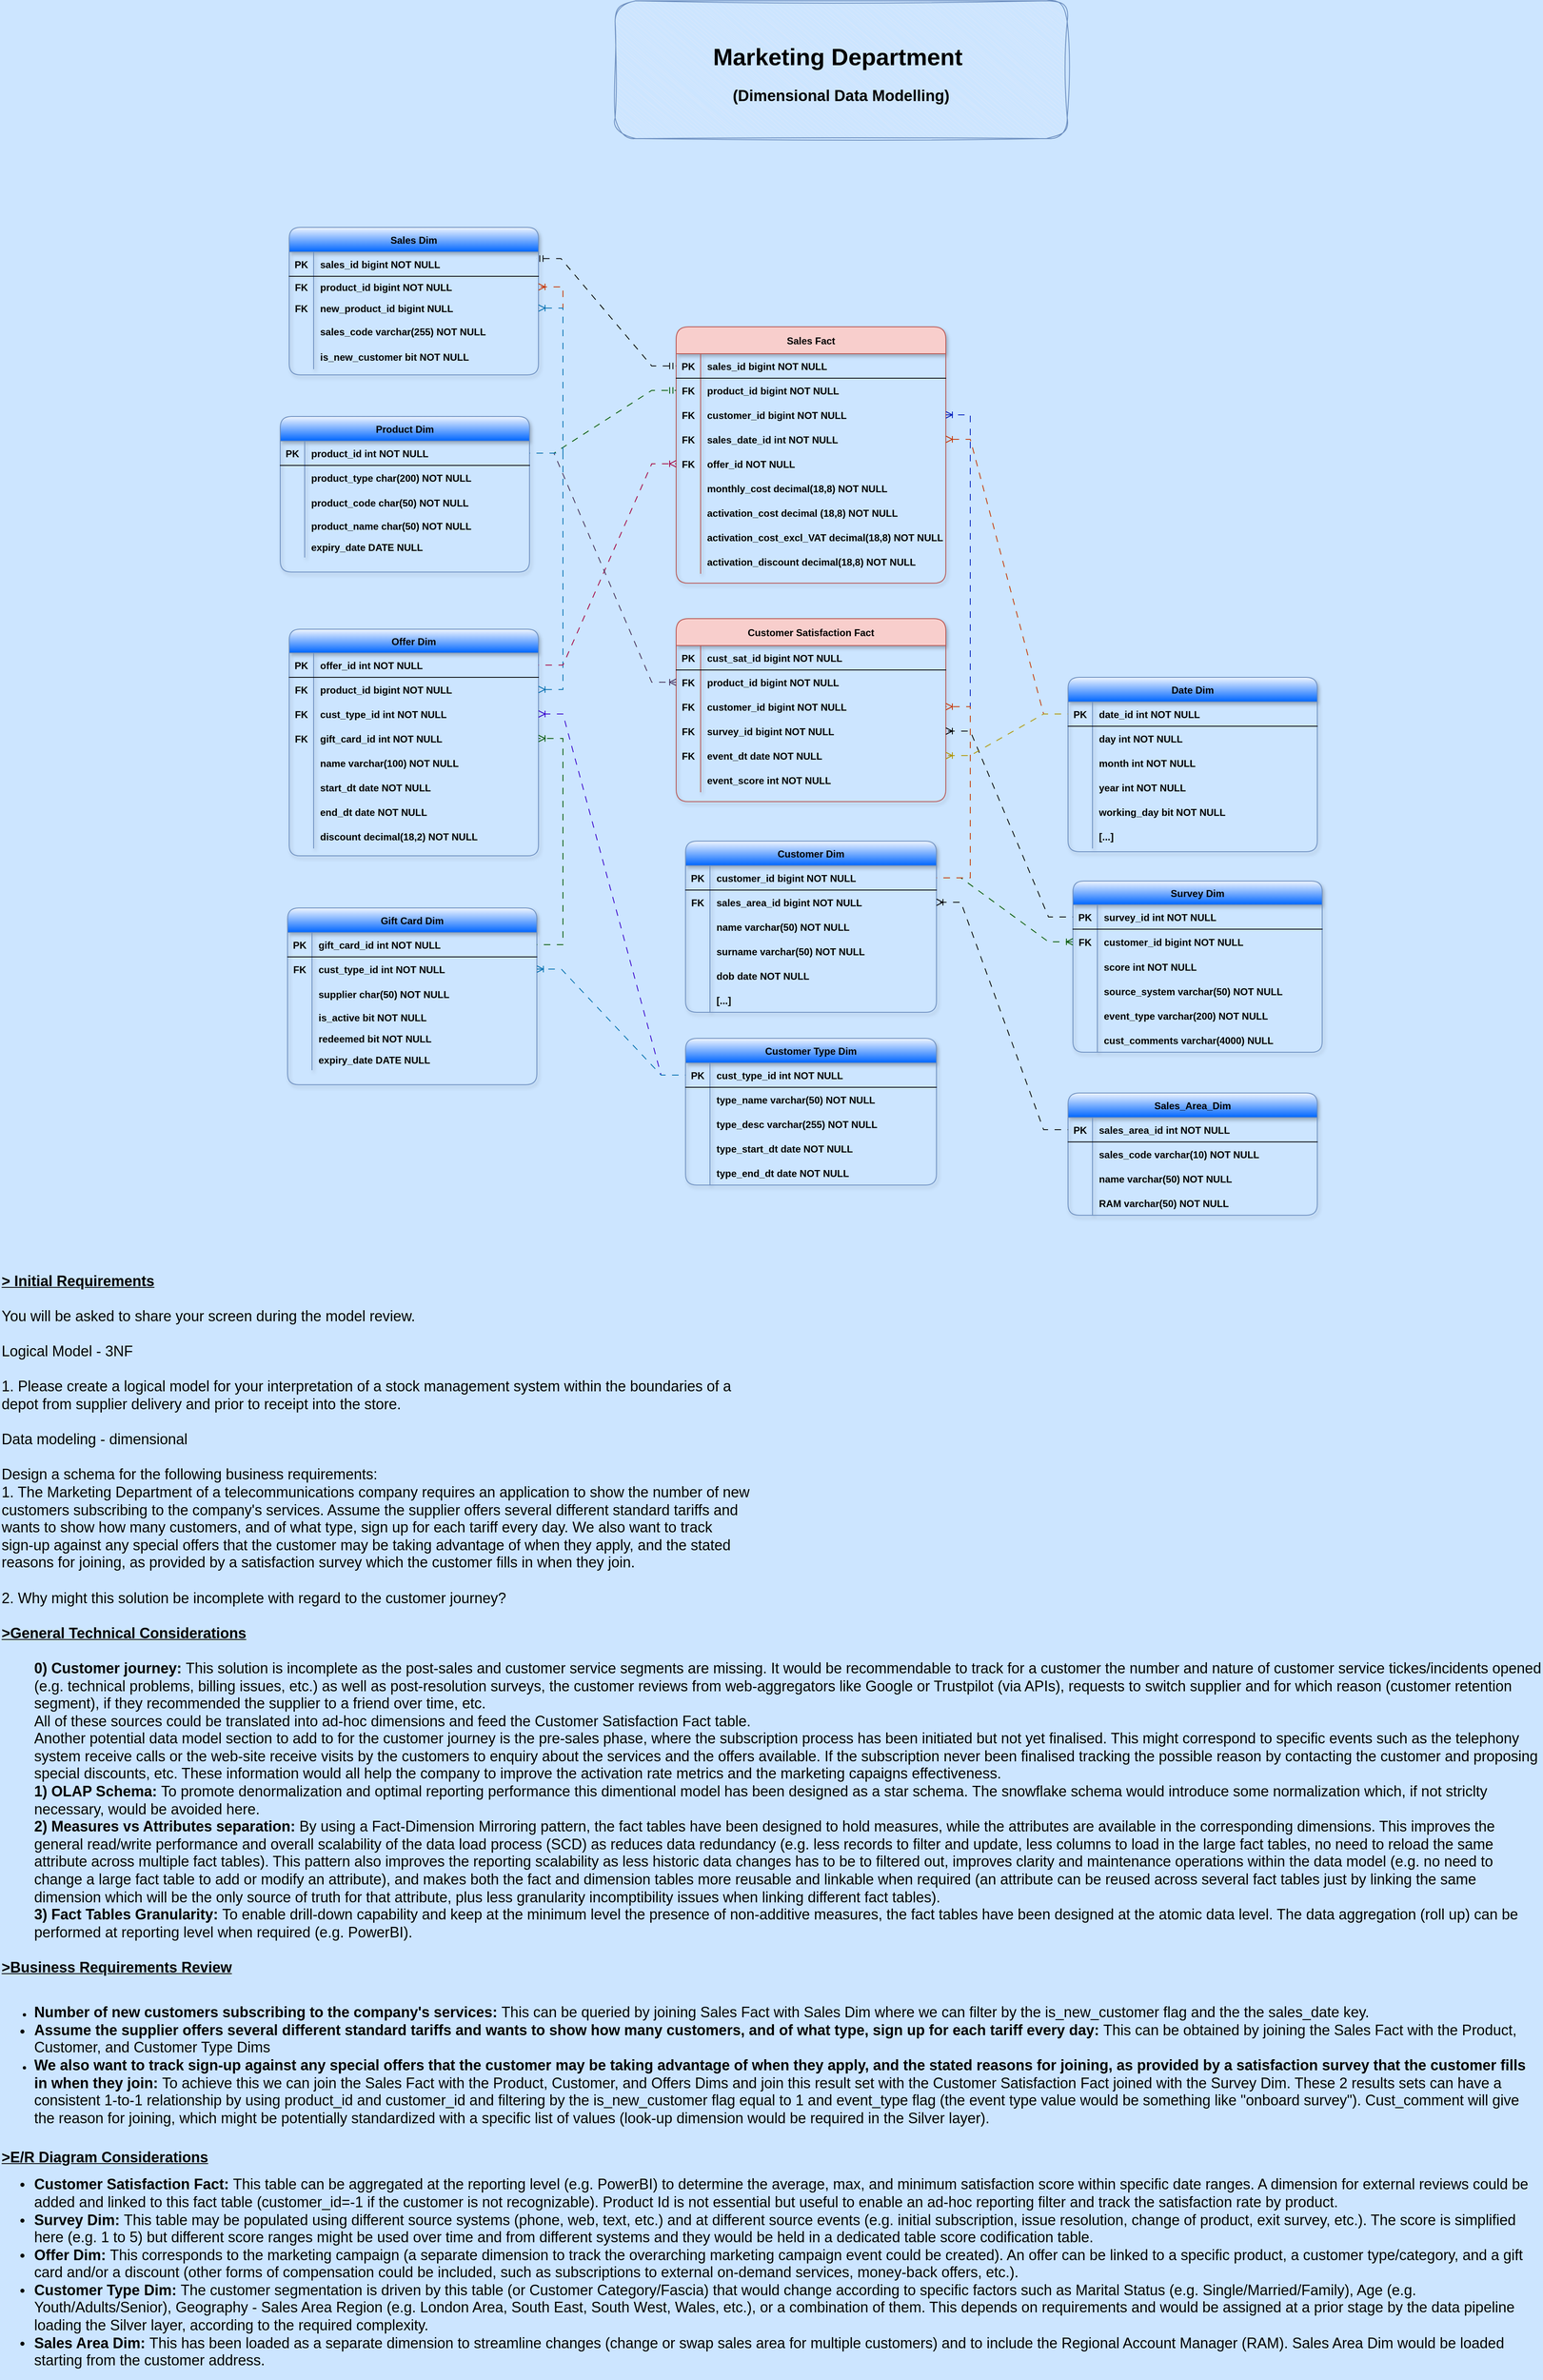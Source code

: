<mxfile version="24.7.17">
  <diagram id="R2lEEEUBdFMjLlhIrx00" name="Page-1">
    <mxGraphModel dx="2390" dy="1173" grid="0" gridSize="11" guides="1" tooltips="1" connect="1" arrows="0" fold="1" page="1" pageScale="1" pageWidth="2000" pageHeight="1800" background="#CCE5FF" math="0" shadow="0" extFonts="Permanent Marker^https://fonts.googleapis.com/css?family=Permanent+Marker">
      <root>
        <mxCell id="0" />
        <mxCell id="1" parent="0" />
        <mxCell id="C-vyLk0tnHw3VtMMgP7b-23" value="Customer Dim" style="shape=table;startSize=30;container=1;collapsible=1;childLayout=tableLayout;fixedRows=1;rowLines=0;align=center;resizeLast=1;fillColor=#f0f6ff;strokeColor=#6c8ebf;fontStyle=1;gradientColor=#0066FF;rounded=1;shadow=1;" parent="1" vertex="1">
          <mxGeometry x="856.5" y="1062" width="308" height="210" as="geometry" />
        </mxCell>
        <mxCell id="C-vyLk0tnHw3VtMMgP7b-24" value="" style="shape=partialRectangle;collapsible=0;dropTarget=0;pointerEvents=0;fillColor=none;points=[[0,0.5],[1,0.5]];portConstraint=eastwest;top=0;left=0;right=0;bottom=1;fontStyle=1;rounded=1;" parent="C-vyLk0tnHw3VtMMgP7b-23" vertex="1">
          <mxGeometry y="30" width="308" height="30" as="geometry" />
        </mxCell>
        <mxCell id="C-vyLk0tnHw3VtMMgP7b-25" value="PK" style="shape=partialRectangle;overflow=hidden;connectable=0;fillColor=none;top=0;left=0;bottom=0;right=0;fontStyle=1;rounded=1;" parent="C-vyLk0tnHw3VtMMgP7b-24" vertex="1">
          <mxGeometry width="30" height="30" as="geometry">
            <mxRectangle width="30" height="30" as="alternateBounds" />
          </mxGeometry>
        </mxCell>
        <mxCell id="C-vyLk0tnHw3VtMMgP7b-26" value="customer_id bigint NOT NULL " style="shape=partialRectangle;overflow=hidden;connectable=0;fillColor=none;top=0;left=0;bottom=0;right=0;align=left;spacingLeft=6;fontStyle=1;rounded=1;" parent="C-vyLk0tnHw3VtMMgP7b-24" vertex="1">
          <mxGeometry x="30" width="278" height="30" as="geometry">
            <mxRectangle width="278" height="30" as="alternateBounds" />
          </mxGeometry>
        </mxCell>
        <mxCell id="5p0k1yBP0SDuxStHFk_L-29" style="shape=partialRectangle;collapsible=0;dropTarget=0;pointerEvents=0;fillColor=none;points=[[0,0.5],[1,0.5]];portConstraint=eastwest;top=0;left=0;right=0;bottom=0;fontStyle=1;rounded=1;" vertex="1" parent="C-vyLk0tnHw3VtMMgP7b-23">
          <mxGeometry y="60" width="308" height="30" as="geometry" />
        </mxCell>
        <mxCell id="5p0k1yBP0SDuxStHFk_L-30" value="FK" style="shape=partialRectangle;overflow=hidden;connectable=0;fillColor=none;top=0;left=0;bottom=0;right=0;fontStyle=1;rounded=1;" vertex="1" parent="5p0k1yBP0SDuxStHFk_L-29">
          <mxGeometry width="30" height="30" as="geometry">
            <mxRectangle width="30" height="30" as="alternateBounds" />
          </mxGeometry>
        </mxCell>
        <mxCell id="5p0k1yBP0SDuxStHFk_L-31" value="sales_area_id bigint NOT NULL" style="shape=partialRectangle;overflow=hidden;connectable=0;fillColor=none;top=0;left=0;bottom=0;right=0;align=left;spacingLeft=6;fontStyle=1;rounded=1;" vertex="1" parent="5p0k1yBP0SDuxStHFk_L-29">
          <mxGeometry x="30" width="278" height="30" as="geometry">
            <mxRectangle width="278" height="30" as="alternateBounds" />
          </mxGeometry>
        </mxCell>
        <mxCell id="C-vyLk0tnHw3VtMMgP7b-27" value="" style="shape=partialRectangle;collapsible=0;dropTarget=0;pointerEvents=0;fillColor=none;points=[[0,0.5],[1,0.5]];portConstraint=eastwest;top=0;left=0;right=0;bottom=0;fontStyle=1;rounded=1;" parent="C-vyLk0tnHw3VtMMgP7b-23" vertex="1">
          <mxGeometry y="90" width="308" height="30" as="geometry" />
        </mxCell>
        <mxCell id="C-vyLk0tnHw3VtMMgP7b-28" value="" style="shape=partialRectangle;overflow=hidden;connectable=0;fillColor=none;top=0;left=0;bottom=0;right=0;fontStyle=1;rounded=1;" parent="C-vyLk0tnHw3VtMMgP7b-27" vertex="1">
          <mxGeometry width="30" height="30" as="geometry">
            <mxRectangle width="30" height="30" as="alternateBounds" />
          </mxGeometry>
        </mxCell>
        <mxCell id="C-vyLk0tnHw3VtMMgP7b-29" value="name varchar(50) NOT NULL" style="shape=partialRectangle;overflow=hidden;connectable=0;fillColor=none;top=0;left=0;bottom=0;right=0;align=left;spacingLeft=6;fontStyle=1;rounded=1;" parent="C-vyLk0tnHw3VtMMgP7b-27" vertex="1">
          <mxGeometry x="30" width="278" height="30" as="geometry">
            <mxRectangle width="278" height="30" as="alternateBounds" />
          </mxGeometry>
        </mxCell>
        <mxCell id="5Bc8UwKq1f_1eTB7SCyp-79" style="shape=partialRectangle;collapsible=0;dropTarget=0;pointerEvents=0;fillColor=none;points=[[0,0.5],[1,0.5]];portConstraint=eastwest;top=0;left=0;right=0;bottom=0;fontStyle=1;rounded=1;" parent="C-vyLk0tnHw3VtMMgP7b-23" vertex="1">
          <mxGeometry y="120" width="308" height="30" as="geometry" />
        </mxCell>
        <mxCell id="5Bc8UwKq1f_1eTB7SCyp-80" style="shape=partialRectangle;overflow=hidden;connectable=0;fillColor=none;top=0;left=0;bottom=0;right=0;fontStyle=1;rounded=1;" parent="5Bc8UwKq1f_1eTB7SCyp-79" vertex="1">
          <mxGeometry width="30" height="30" as="geometry">
            <mxRectangle width="30" height="30" as="alternateBounds" />
          </mxGeometry>
        </mxCell>
        <mxCell id="5Bc8UwKq1f_1eTB7SCyp-81" value="surname varchar(50) NOT NULL" style="shape=partialRectangle;overflow=hidden;connectable=0;fillColor=none;top=0;left=0;bottom=0;right=0;align=left;spacingLeft=6;fontStyle=1;rounded=1;" parent="5Bc8UwKq1f_1eTB7SCyp-79" vertex="1">
          <mxGeometry x="30" width="278" height="30" as="geometry">
            <mxRectangle width="278" height="30" as="alternateBounds" />
          </mxGeometry>
        </mxCell>
        <mxCell id="5p0k1yBP0SDuxStHFk_L-32" style="shape=partialRectangle;collapsible=0;dropTarget=0;pointerEvents=0;fillColor=none;points=[[0,0.5],[1,0.5]];portConstraint=eastwest;top=0;left=0;right=0;bottom=0;fontStyle=1;rounded=1;" vertex="1" parent="C-vyLk0tnHw3VtMMgP7b-23">
          <mxGeometry y="150" width="308" height="30" as="geometry" />
        </mxCell>
        <mxCell id="5p0k1yBP0SDuxStHFk_L-33" style="shape=partialRectangle;overflow=hidden;connectable=0;fillColor=none;top=0;left=0;bottom=0;right=0;fontStyle=1;rounded=1;" vertex="1" parent="5p0k1yBP0SDuxStHFk_L-32">
          <mxGeometry width="30" height="30" as="geometry">
            <mxRectangle width="30" height="30" as="alternateBounds" />
          </mxGeometry>
        </mxCell>
        <mxCell id="5p0k1yBP0SDuxStHFk_L-34" value="dob date NOT NULL" style="shape=partialRectangle;overflow=hidden;connectable=0;fillColor=none;top=0;left=0;bottom=0;right=0;align=left;spacingLeft=6;fontStyle=1;rounded=1;" vertex="1" parent="5p0k1yBP0SDuxStHFk_L-32">
          <mxGeometry x="30" width="278" height="30" as="geometry">
            <mxRectangle width="278" height="30" as="alternateBounds" />
          </mxGeometry>
        </mxCell>
        <mxCell id="5p0k1yBP0SDuxStHFk_L-35" style="shape=partialRectangle;collapsible=0;dropTarget=0;pointerEvents=0;fillColor=none;points=[[0,0.5],[1,0.5]];portConstraint=eastwest;top=0;left=0;right=0;bottom=0;fontStyle=1;rounded=1;" vertex="1" parent="C-vyLk0tnHw3VtMMgP7b-23">
          <mxGeometry y="180" width="308" height="30" as="geometry" />
        </mxCell>
        <mxCell id="5p0k1yBP0SDuxStHFk_L-36" style="shape=partialRectangle;overflow=hidden;connectable=0;fillColor=none;top=0;left=0;bottom=0;right=0;fontStyle=1;rounded=1;" vertex="1" parent="5p0k1yBP0SDuxStHFk_L-35">
          <mxGeometry width="30" height="30" as="geometry">
            <mxRectangle width="30" height="30" as="alternateBounds" />
          </mxGeometry>
        </mxCell>
        <mxCell id="5p0k1yBP0SDuxStHFk_L-37" value="[...]" style="shape=partialRectangle;overflow=hidden;connectable=0;fillColor=none;top=0;left=0;bottom=0;right=0;align=left;spacingLeft=6;fontStyle=1;rounded=1;" vertex="1" parent="5p0k1yBP0SDuxStHFk_L-35">
          <mxGeometry x="30" width="278" height="30" as="geometry">
            <mxRectangle width="278" height="30" as="alternateBounds" />
          </mxGeometry>
        </mxCell>
        <mxCell id="5Bc8UwKq1f_1eTB7SCyp-9" value="Product Dim" style="shape=table;startSize=30;container=1;collapsible=1;childLayout=tableLayout;fixedRows=1;rowLines=0;align=center;resizeLast=1;fillColor=#f0f6ff;strokeColor=#6c8ebf;fontStyle=1;gradientColor=#0066FF;rounded=1;shadow=1;" parent="1" vertex="1">
          <mxGeometry x="359" y="541" width="306" height="190.935" as="geometry" />
        </mxCell>
        <mxCell id="5Bc8UwKq1f_1eTB7SCyp-10" value="" style="shape=partialRectangle;collapsible=0;dropTarget=0;pointerEvents=0;fillColor=none;points=[[0,0.5],[1,0.5]];portConstraint=eastwest;top=0;left=0;right=0;bottom=1;fontStyle=1;rounded=1;" parent="5Bc8UwKq1f_1eTB7SCyp-9" vertex="1">
          <mxGeometry y="30" width="306" height="30" as="geometry" />
        </mxCell>
        <mxCell id="5Bc8UwKq1f_1eTB7SCyp-11" value="PK" style="shape=partialRectangle;overflow=hidden;connectable=0;fillColor=none;top=0;left=0;bottom=0;right=0;fontStyle=1;rounded=1;" parent="5Bc8UwKq1f_1eTB7SCyp-10" vertex="1">
          <mxGeometry width="30" height="30" as="geometry">
            <mxRectangle width="30" height="30" as="alternateBounds" />
          </mxGeometry>
        </mxCell>
        <mxCell id="5Bc8UwKq1f_1eTB7SCyp-12" value="product_id int NOT NULL " style="shape=partialRectangle;overflow=hidden;connectable=0;fillColor=none;top=0;left=0;bottom=0;right=0;align=left;spacingLeft=6;fontStyle=1;rounded=1;" parent="5Bc8UwKq1f_1eTB7SCyp-10" vertex="1">
          <mxGeometry x="30" width="276" height="30" as="geometry">
            <mxRectangle width="276" height="30" as="alternateBounds" />
          </mxGeometry>
        </mxCell>
        <mxCell id="5Bc8UwKq1f_1eTB7SCyp-183" style="shape=partialRectangle;collapsible=0;dropTarget=0;pointerEvents=0;fillColor=none;points=[[0,0.5],[1,0.5]];portConstraint=eastwest;top=0;left=0;right=0;bottom=0;fontStyle=1;rounded=1;" parent="5Bc8UwKq1f_1eTB7SCyp-9" vertex="1">
          <mxGeometry y="60" width="306" height="30" as="geometry" />
        </mxCell>
        <mxCell id="5Bc8UwKq1f_1eTB7SCyp-184" value="" style="shape=partialRectangle;overflow=hidden;connectable=0;fillColor=none;top=0;left=0;bottom=0;right=0;fontStyle=1;rounded=1;" parent="5Bc8UwKq1f_1eTB7SCyp-183" vertex="1">
          <mxGeometry width="30" height="30" as="geometry">
            <mxRectangle width="30" height="30" as="alternateBounds" />
          </mxGeometry>
        </mxCell>
        <mxCell id="5Bc8UwKq1f_1eTB7SCyp-185" value="product_type char(200) NOT NULL" style="shape=partialRectangle;overflow=hidden;connectable=0;fillColor=none;top=0;left=0;bottom=0;right=0;align=left;spacingLeft=6;fontStyle=1;rounded=1;" parent="5Bc8UwKq1f_1eTB7SCyp-183" vertex="1">
          <mxGeometry x="30" width="276" height="30" as="geometry">
            <mxRectangle width="276" height="30" as="alternateBounds" />
          </mxGeometry>
        </mxCell>
        <mxCell id="5Bc8UwKq1f_1eTB7SCyp-13" value="" style="shape=partialRectangle;collapsible=0;dropTarget=0;pointerEvents=0;fillColor=none;points=[[0,0.5],[1,0.5]];portConstraint=eastwest;top=0;left=0;right=0;bottom=0;fontStyle=1;rounded=1;" parent="5Bc8UwKq1f_1eTB7SCyp-9" vertex="1">
          <mxGeometry y="90" width="306" height="31" as="geometry" />
        </mxCell>
        <mxCell id="5Bc8UwKq1f_1eTB7SCyp-14" value="" style="shape=partialRectangle;overflow=hidden;connectable=0;fillColor=none;top=0;left=0;bottom=0;right=0;fontStyle=1;rounded=1;" parent="5Bc8UwKq1f_1eTB7SCyp-13" vertex="1">
          <mxGeometry width="30" height="31" as="geometry">
            <mxRectangle width="30" height="31" as="alternateBounds" />
          </mxGeometry>
        </mxCell>
        <mxCell id="5Bc8UwKq1f_1eTB7SCyp-15" value="product_code char(50) NOT NULL" style="shape=partialRectangle;overflow=hidden;connectable=0;fillColor=none;top=0;left=0;bottom=0;right=0;align=left;spacingLeft=6;fontStyle=1;rounded=1;" parent="5Bc8UwKq1f_1eTB7SCyp-13" vertex="1">
          <mxGeometry x="30" width="276" height="31" as="geometry">
            <mxRectangle width="276" height="31" as="alternateBounds" />
          </mxGeometry>
        </mxCell>
        <mxCell id="5Bc8UwKq1f_1eTB7SCyp-45" value="" style="shape=partialRectangle;collapsible=0;dropTarget=0;pointerEvents=0;fillColor=none;points=[[0,0.5],[1,0.5]];portConstraint=eastwest;top=0;left=0;right=0;bottom=0;fontStyle=1;rounded=1;" parent="5Bc8UwKq1f_1eTB7SCyp-9" vertex="1">
          <mxGeometry y="121" width="306" height="26" as="geometry" />
        </mxCell>
        <mxCell id="5Bc8UwKq1f_1eTB7SCyp-46" value="" style="shape=partialRectangle;overflow=hidden;connectable=0;fillColor=none;top=0;left=0;bottom=0;right=0;fontStyle=1;rounded=1;" parent="5Bc8UwKq1f_1eTB7SCyp-45" vertex="1">
          <mxGeometry width="30" height="26" as="geometry">
            <mxRectangle width="30" height="26" as="alternateBounds" />
          </mxGeometry>
        </mxCell>
        <mxCell id="5Bc8UwKq1f_1eTB7SCyp-47" value="product_name char(50) NOT NULL" style="shape=partialRectangle;overflow=hidden;connectable=0;fillColor=none;top=0;left=0;bottom=0;right=0;align=left;spacingLeft=6;fontStyle=1;rounded=1;" parent="5Bc8UwKq1f_1eTB7SCyp-45" vertex="1">
          <mxGeometry x="30" width="276" height="26" as="geometry">
            <mxRectangle width="276" height="26" as="alternateBounds" />
          </mxGeometry>
        </mxCell>
        <mxCell id="5Bc8UwKq1f_1eTB7SCyp-49" style="shape=partialRectangle;collapsible=0;dropTarget=0;pointerEvents=0;fillColor=none;points=[[0,0.5],[1,0.5]];portConstraint=eastwest;top=0;left=0;right=0;bottom=0;fontStyle=1;rounded=1;" parent="5Bc8UwKq1f_1eTB7SCyp-9" vertex="1">
          <mxGeometry y="147" width="306" height="26" as="geometry" />
        </mxCell>
        <mxCell id="5Bc8UwKq1f_1eTB7SCyp-50" style="shape=partialRectangle;overflow=hidden;connectable=0;fillColor=none;top=0;left=0;bottom=0;right=0;fontStyle=1;rounded=1;" parent="5Bc8UwKq1f_1eTB7SCyp-49" vertex="1">
          <mxGeometry width="30" height="26" as="geometry">
            <mxRectangle width="30" height="26" as="alternateBounds" />
          </mxGeometry>
        </mxCell>
        <mxCell id="5Bc8UwKq1f_1eTB7SCyp-51" value="expiry_date DATE NULL" style="shape=partialRectangle;overflow=hidden;connectable=0;fillColor=none;top=0;left=0;bottom=0;right=0;align=left;spacingLeft=6;fontStyle=1;rounded=1;" parent="5Bc8UwKq1f_1eTB7SCyp-49" vertex="1">
          <mxGeometry x="30" width="276" height="26" as="geometry">
            <mxRectangle width="276" height="26" as="alternateBounds" />
          </mxGeometry>
        </mxCell>
        <mxCell id="5Bc8UwKq1f_1eTB7SCyp-31" value="Offer Dim" style="shape=table;startSize=29;container=1;collapsible=1;childLayout=tableLayout;fixedRows=1;rowLines=0;align=center;resizeLast=1;fillColor=#f0f6ff;strokeColor=#6c8ebf;fontStyle=1;gradientColor=#0066FF;rounded=1;shadow=1;" parent="1" vertex="1">
          <mxGeometry x="370" y="802" width="306" height="278" as="geometry" />
        </mxCell>
        <mxCell id="5Bc8UwKq1f_1eTB7SCyp-32" value="" style="shape=partialRectangle;collapsible=0;dropTarget=0;pointerEvents=0;fillColor=none;points=[[0,0.5],[1,0.5]];portConstraint=eastwest;top=0;left=0;right=0;bottom=1;fontStyle=1;rounded=1;" parent="5Bc8UwKq1f_1eTB7SCyp-31" vertex="1">
          <mxGeometry y="29" width="306" height="30" as="geometry" />
        </mxCell>
        <mxCell id="5Bc8UwKq1f_1eTB7SCyp-33" value="PK" style="shape=partialRectangle;overflow=hidden;connectable=0;fillColor=none;top=0;left=0;bottom=0;right=0;fontStyle=1;rounded=1;" parent="5Bc8UwKq1f_1eTB7SCyp-32" vertex="1">
          <mxGeometry width="30" height="30" as="geometry">
            <mxRectangle width="30" height="30" as="alternateBounds" />
          </mxGeometry>
        </mxCell>
        <mxCell id="5Bc8UwKq1f_1eTB7SCyp-34" value="offer_id int NOT NULL " style="shape=partialRectangle;overflow=hidden;connectable=0;fillColor=none;top=0;left=0;bottom=0;right=0;align=left;spacingLeft=6;fontStyle=1;rounded=1;" parent="5Bc8UwKq1f_1eTB7SCyp-32" vertex="1">
          <mxGeometry x="30" width="276" height="30" as="geometry">
            <mxRectangle width="276" height="30" as="alternateBounds" />
          </mxGeometry>
        </mxCell>
        <mxCell id="5Bc8UwKq1f_1eTB7SCyp-35" value="" style="shape=partialRectangle;collapsible=0;dropTarget=0;pointerEvents=0;fillColor=none;points=[[0,0.5],[1,0.5]];portConstraint=eastwest;top=0;left=0;right=0;bottom=0;fontStyle=1;rounded=1;" parent="5Bc8UwKq1f_1eTB7SCyp-31" vertex="1">
          <mxGeometry y="59" width="306" height="30" as="geometry" />
        </mxCell>
        <mxCell id="5Bc8UwKq1f_1eTB7SCyp-36" value="FK" style="shape=partialRectangle;overflow=hidden;connectable=0;fillColor=none;top=0;left=0;bottom=0;right=0;fontStyle=1;rounded=1;" parent="5Bc8UwKq1f_1eTB7SCyp-35" vertex="1">
          <mxGeometry width="30" height="30" as="geometry">
            <mxRectangle width="30" height="30" as="alternateBounds" />
          </mxGeometry>
        </mxCell>
        <mxCell id="5Bc8UwKq1f_1eTB7SCyp-37" value="product_id bigint NOT NULL" style="shape=partialRectangle;overflow=hidden;connectable=0;fillColor=none;top=0;left=0;bottom=0;right=0;align=left;spacingLeft=6;fontStyle=1;rounded=1;" parent="5Bc8UwKq1f_1eTB7SCyp-35" vertex="1">
          <mxGeometry x="30" width="276" height="30" as="geometry">
            <mxRectangle width="276" height="30" as="alternateBounds" />
          </mxGeometry>
        </mxCell>
        <mxCell id="5p0k1yBP0SDuxStHFk_L-109" style="shape=partialRectangle;collapsible=0;dropTarget=0;pointerEvents=0;fillColor=none;points=[[0,0.5],[1,0.5]];portConstraint=eastwest;top=0;left=0;right=0;bottom=0;fontStyle=1;rounded=1;" vertex="1" parent="5Bc8UwKq1f_1eTB7SCyp-31">
          <mxGeometry y="89" width="306" height="30" as="geometry" />
        </mxCell>
        <mxCell id="5p0k1yBP0SDuxStHFk_L-110" value="FK" style="shape=partialRectangle;overflow=hidden;connectable=0;fillColor=none;top=0;left=0;bottom=0;right=0;fontStyle=1;rounded=1;" vertex="1" parent="5p0k1yBP0SDuxStHFk_L-109">
          <mxGeometry width="30" height="30" as="geometry">
            <mxRectangle width="30" height="30" as="alternateBounds" />
          </mxGeometry>
        </mxCell>
        <mxCell id="5p0k1yBP0SDuxStHFk_L-111" value="cust_type_id int NOT NULL" style="shape=partialRectangle;overflow=hidden;connectable=0;fillColor=none;top=0;left=0;bottom=0;right=0;align=left;spacingLeft=6;fontStyle=1;rounded=1;" vertex="1" parent="5p0k1yBP0SDuxStHFk_L-109">
          <mxGeometry x="30" width="276" height="30" as="geometry">
            <mxRectangle width="276" height="30" as="alternateBounds" />
          </mxGeometry>
        </mxCell>
        <mxCell id="5p0k1yBP0SDuxStHFk_L-134" style="shape=partialRectangle;collapsible=0;dropTarget=0;pointerEvents=0;fillColor=none;points=[[0,0.5],[1,0.5]];portConstraint=eastwest;top=0;left=0;right=0;bottom=0;fontStyle=1;rounded=1;" vertex="1" parent="5Bc8UwKq1f_1eTB7SCyp-31">
          <mxGeometry y="119" width="306" height="30" as="geometry" />
        </mxCell>
        <mxCell id="5p0k1yBP0SDuxStHFk_L-135" value="FK" style="shape=partialRectangle;overflow=hidden;connectable=0;fillColor=none;top=0;left=0;bottom=0;right=0;fontStyle=1;rounded=1;" vertex="1" parent="5p0k1yBP0SDuxStHFk_L-134">
          <mxGeometry width="30" height="30" as="geometry">
            <mxRectangle width="30" height="30" as="alternateBounds" />
          </mxGeometry>
        </mxCell>
        <mxCell id="5p0k1yBP0SDuxStHFk_L-136" value="gift_card_id int NOT NULL" style="shape=partialRectangle;overflow=hidden;connectable=0;fillColor=none;top=0;left=0;bottom=0;right=0;align=left;spacingLeft=6;fontStyle=1;rounded=1;" vertex="1" parent="5p0k1yBP0SDuxStHFk_L-134">
          <mxGeometry x="30" width="276" height="30" as="geometry">
            <mxRectangle width="276" height="30" as="alternateBounds" />
          </mxGeometry>
        </mxCell>
        <mxCell id="5p0k1yBP0SDuxStHFk_L-137" style="shape=partialRectangle;collapsible=0;dropTarget=0;pointerEvents=0;fillColor=none;points=[[0,0.5],[1,0.5]];portConstraint=eastwest;top=0;left=0;right=0;bottom=0;fontStyle=1;rounded=1;" vertex="1" parent="5Bc8UwKq1f_1eTB7SCyp-31">
          <mxGeometry y="149" width="306" height="30" as="geometry" />
        </mxCell>
        <mxCell id="5p0k1yBP0SDuxStHFk_L-138" style="shape=partialRectangle;overflow=hidden;connectable=0;fillColor=none;top=0;left=0;bottom=0;right=0;fontStyle=1;rounded=1;" vertex="1" parent="5p0k1yBP0SDuxStHFk_L-137">
          <mxGeometry width="30" height="30" as="geometry">
            <mxRectangle width="30" height="30" as="alternateBounds" />
          </mxGeometry>
        </mxCell>
        <mxCell id="5p0k1yBP0SDuxStHFk_L-139" value="name varchar(100) NOT NULL " style="shape=partialRectangle;overflow=hidden;connectable=0;fillColor=none;top=0;left=0;bottom=0;right=0;align=left;spacingLeft=6;fontStyle=1;rounded=1;" vertex="1" parent="5p0k1yBP0SDuxStHFk_L-137">
          <mxGeometry x="30" width="276" height="30" as="geometry">
            <mxRectangle width="276" height="30" as="alternateBounds" />
          </mxGeometry>
        </mxCell>
        <mxCell id="5Bc8UwKq1f_1eTB7SCyp-276" style="shape=partialRectangle;collapsible=0;dropTarget=0;pointerEvents=0;fillColor=none;points=[[0,0.5],[1,0.5]];portConstraint=eastwest;top=0;left=0;right=0;bottom=0;fontStyle=1;rounded=1;" parent="5Bc8UwKq1f_1eTB7SCyp-31" vertex="1">
          <mxGeometry y="179" width="306" height="30" as="geometry" />
        </mxCell>
        <mxCell id="5Bc8UwKq1f_1eTB7SCyp-277" style="shape=partialRectangle;overflow=hidden;connectable=0;fillColor=none;top=0;left=0;bottom=0;right=0;fontStyle=1;rounded=1;" parent="5Bc8UwKq1f_1eTB7SCyp-276" vertex="1">
          <mxGeometry width="30" height="30" as="geometry">
            <mxRectangle width="30" height="30" as="alternateBounds" />
          </mxGeometry>
        </mxCell>
        <mxCell id="5Bc8UwKq1f_1eTB7SCyp-278" value="start_dt date NOT NULL" style="shape=partialRectangle;overflow=hidden;connectable=0;fillColor=none;top=0;left=0;bottom=0;right=0;align=left;spacingLeft=6;fontStyle=1;rounded=1;" parent="5Bc8UwKq1f_1eTB7SCyp-276" vertex="1">
          <mxGeometry x="30" width="276" height="30" as="geometry">
            <mxRectangle width="276" height="30" as="alternateBounds" />
          </mxGeometry>
        </mxCell>
        <mxCell id="5Bc8UwKq1f_1eTB7SCyp-282" style="shape=partialRectangle;collapsible=0;dropTarget=0;pointerEvents=0;fillColor=none;points=[[0,0.5],[1,0.5]];portConstraint=eastwest;top=0;left=0;right=0;bottom=0;fontStyle=1;rounded=1;" parent="5Bc8UwKq1f_1eTB7SCyp-31" vertex="1">
          <mxGeometry y="209" width="306" height="30" as="geometry" />
        </mxCell>
        <mxCell id="5Bc8UwKq1f_1eTB7SCyp-283" style="shape=partialRectangle;overflow=hidden;connectable=0;fillColor=none;top=0;left=0;bottom=0;right=0;fontStyle=1;rounded=1;" parent="5Bc8UwKq1f_1eTB7SCyp-282" vertex="1">
          <mxGeometry width="30" height="30" as="geometry">
            <mxRectangle width="30" height="30" as="alternateBounds" />
          </mxGeometry>
        </mxCell>
        <mxCell id="5Bc8UwKq1f_1eTB7SCyp-284" value="end_dt date NOT NULL" style="shape=partialRectangle;overflow=hidden;connectable=0;fillColor=none;top=0;left=0;bottom=0;right=0;align=left;spacingLeft=6;fontStyle=1;rounded=1;" parent="5Bc8UwKq1f_1eTB7SCyp-282" vertex="1">
          <mxGeometry x="30" width="276" height="30" as="geometry">
            <mxRectangle width="276" height="30" as="alternateBounds" />
          </mxGeometry>
        </mxCell>
        <mxCell id="5p0k1yBP0SDuxStHFk_L-106" style="shape=partialRectangle;collapsible=0;dropTarget=0;pointerEvents=0;fillColor=none;points=[[0,0.5],[1,0.5]];portConstraint=eastwest;top=0;left=0;right=0;bottom=0;fontStyle=1;rounded=1;" vertex="1" parent="5Bc8UwKq1f_1eTB7SCyp-31">
          <mxGeometry y="239" width="306" height="30" as="geometry" />
        </mxCell>
        <mxCell id="5p0k1yBP0SDuxStHFk_L-107" style="shape=partialRectangle;overflow=hidden;connectable=0;fillColor=none;top=0;left=0;bottom=0;right=0;fontStyle=1;rounded=1;" vertex="1" parent="5p0k1yBP0SDuxStHFk_L-106">
          <mxGeometry width="30" height="30" as="geometry">
            <mxRectangle width="30" height="30" as="alternateBounds" />
          </mxGeometry>
        </mxCell>
        <mxCell id="5p0k1yBP0SDuxStHFk_L-108" value="discount decimal(18,2) NOT NULL" style="shape=partialRectangle;overflow=hidden;connectable=0;fillColor=none;top=0;left=0;bottom=0;right=0;align=left;spacingLeft=6;fontStyle=1;rounded=1;" vertex="1" parent="5p0k1yBP0SDuxStHFk_L-106">
          <mxGeometry x="30" width="276" height="30" as="geometry">
            <mxRectangle width="276" height="30" as="alternateBounds" />
          </mxGeometry>
        </mxCell>
        <mxCell id="5Bc8UwKq1f_1eTB7SCyp-55" value="Date Dim" style="shape=table;startSize=30;container=1;collapsible=1;childLayout=tableLayout;fixedRows=1;rowLines=0;align=center;resizeLast=1;fillColor=#f0f6ff;strokeColor=#6c8ebf;fontStyle=1;gradientColor=#0066FF;rounded=1;shadow=1;" parent="1" vertex="1">
          <mxGeometry x="1326" y="861" width="306" height="214" as="geometry" />
        </mxCell>
        <mxCell id="5Bc8UwKq1f_1eTB7SCyp-56" value="" style="shape=partialRectangle;collapsible=0;dropTarget=0;pointerEvents=0;fillColor=none;points=[[0,0.5],[1,0.5]];portConstraint=eastwest;top=0;left=0;right=0;bottom=1;fontStyle=1;rounded=1;" parent="5Bc8UwKq1f_1eTB7SCyp-55" vertex="1">
          <mxGeometry y="30" width="306" height="30" as="geometry" />
        </mxCell>
        <mxCell id="5Bc8UwKq1f_1eTB7SCyp-57" value="PK" style="shape=partialRectangle;overflow=hidden;connectable=0;fillColor=none;top=0;left=0;bottom=0;right=0;fontStyle=1;rounded=1;" parent="5Bc8UwKq1f_1eTB7SCyp-56" vertex="1">
          <mxGeometry width="30" height="30" as="geometry">
            <mxRectangle width="30" height="30" as="alternateBounds" />
          </mxGeometry>
        </mxCell>
        <mxCell id="5Bc8UwKq1f_1eTB7SCyp-58" value="date_id int NOT NULL " style="shape=partialRectangle;overflow=hidden;connectable=0;fillColor=none;top=0;left=0;bottom=0;right=0;align=left;spacingLeft=6;fontStyle=1;rounded=1;" parent="5Bc8UwKq1f_1eTB7SCyp-56" vertex="1">
          <mxGeometry x="30" width="276" height="30" as="geometry">
            <mxRectangle width="276" height="30" as="alternateBounds" />
          </mxGeometry>
        </mxCell>
        <mxCell id="5Bc8UwKq1f_1eTB7SCyp-59" value="" style="shape=partialRectangle;collapsible=0;dropTarget=0;pointerEvents=0;fillColor=none;points=[[0,0.5],[1,0.5]];portConstraint=eastwest;top=0;left=0;right=0;bottom=0;fontStyle=1;rounded=1;" parent="5Bc8UwKq1f_1eTB7SCyp-55" vertex="1">
          <mxGeometry y="60" width="306" height="30" as="geometry" />
        </mxCell>
        <mxCell id="5Bc8UwKq1f_1eTB7SCyp-60" value="" style="shape=partialRectangle;overflow=hidden;connectable=0;fillColor=none;top=0;left=0;bottom=0;right=0;fontStyle=1;rounded=1;" parent="5Bc8UwKq1f_1eTB7SCyp-59" vertex="1">
          <mxGeometry width="30" height="30" as="geometry">
            <mxRectangle width="30" height="30" as="alternateBounds" />
          </mxGeometry>
        </mxCell>
        <mxCell id="5Bc8UwKq1f_1eTB7SCyp-61" value="day int NOT NULL" style="shape=partialRectangle;overflow=hidden;connectable=0;fillColor=none;top=0;left=0;bottom=0;right=0;align=left;spacingLeft=6;fontStyle=1;rounded=1;" parent="5Bc8UwKq1f_1eTB7SCyp-59" vertex="1">
          <mxGeometry x="30" width="276" height="30" as="geometry">
            <mxRectangle width="276" height="30" as="alternateBounds" />
          </mxGeometry>
        </mxCell>
        <mxCell id="5Bc8UwKq1f_1eTB7SCyp-213" style="shape=partialRectangle;collapsible=0;dropTarget=0;pointerEvents=0;fillColor=none;points=[[0,0.5],[1,0.5]];portConstraint=eastwest;top=0;left=0;right=0;bottom=0;fontStyle=1;rounded=1;" parent="5Bc8UwKq1f_1eTB7SCyp-55" vertex="1">
          <mxGeometry y="90" width="306" height="30" as="geometry" />
        </mxCell>
        <mxCell id="5Bc8UwKq1f_1eTB7SCyp-214" style="shape=partialRectangle;overflow=hidden;connectable=0;fillColor=none;top=0;left=0;bottom=0;right=0;fontStyle=1;rounded=1;" parent="5Bc8UwKq1f_1eTB7SCyp-213" vertex="1">
          <mxGeometry width="30" height="30" as="geometry">
            <mxRectangle width="30" height="30" as="alternateBounds" />
          </mxGeometry>
        </mxCell>
        <mxCell id="5Bc8UwKq1f_1eTB7SCyp-215" value="month int NOT NULL" style="shape=partialRectangle;overflow=hidden;connectable=0;fillColor=none;top=0;left=0;bottom=0;right=0;align=left;spacingLeft=6;fontStyle=1;rounded=1;" parent="5Bc8UwKq1f_1eTB7SCyp-213" vertex="1">
          <mxGeometry x="30" width="276" height="30" as="geometry">
            <mxRectangle width="276" height="30" as="alternateBounds" />
          </mxGeometry>
        </mxCell>
        <mxCell id="5Bc8UwKq1f_1eTB7SCyp-210" style="shape=partialRectangle;collapsible=0;dropTarget=0;pointerEvents=0;fillColor=none;points=[[0,0.5],[1,0.5]];portConstraint=eastwest;top=0;left=0;right=0;bottom=0;fontStyle=1;rounded=1;" parent="5Bc8UwKq1f_1eTB7SCyp-55" vertex="1">
          <mxGeometry y="120" width="306" height="30" as="geometry" />
        </mxCell>
        <mxCell id="5Bc8UwKq1f_1eTB7SCyp-211" style="shape=partialRectangle;overflow=hidden;connectable=0;fillColor=none;top=0;left=0;bottom=0;right=0;fontStyle=1;rounded=1;" parent="5Bc8UwKq1f_1eTB7SCyp-210" vertex="1">
          <mxGeometry width="30" height="30" as="geometry">
            <mxRectangle width="30" height="30" as="alternateBounds" />
          </mxGeometry>
        </mxCell>
        <mxCell id="5Bc8UwKq1f_1eTB7SCyp-212" value="year int NOT NULL" style="shape=partialRectangle;overflow=hidden;connectable=0;fillColor=none;top=0;left=0;bottom=0;right=0;align=left;spacingLeft=6;fontStyle=1;rounded=1;" parent="5Bc8UwKq1f_1eTB7SCyp-210" vertex="1">
          <mxGeometry x="30" width="276" height="30" as="geometry">
            <mxRectangle width="276" height="30" as="alternateBounds" />
          </mxGeometry>
        </mxCell>
        <mxCell id="5Bc8UwKq1f_1eTB7SCyp-216" style="shape=partialRectangle;collapsible=0;dropTarget=0;pointerEvents=0;fillColor=none;points=[[0,0.5],[1,0.5]];portConstraint=eastwest;top=0;left=0;right=0;bottom=0;fontStyle=1;rounded=1;" parent="5Bc8UwKq1f_1eTB7SCyp-55" vertex="1">
          <mxGeometry y="150" width="306" height="30" as="geometry" />
        </mxCell>
        <mxCell id="5Bc8UwKq1f_1eTB7SCyp-217" style="shape=partialRectangle;overflow=hidden;connectable=0;fillColor=none;top=0;left=0;bottom=0;right=0;fontStyle=1;rounded=1;" parent="5Bc8UwKq1f_1eTB7SCyp-216" vertex="1">
          <mxGeometry width="30" height="30" as="geometry">
            <mxRectangle width="30" height="30" as="alternateBounds" />
          </mxGeometry>
        </mxCell>
        <mxCell id="5Bc8UwKq1f_1eTB7SCyp-218" value="working_day bit NOT NULL" style="shape=partialRectangle;overflow=hidden;connectable=0;fillColor=none;top=0;left=0;bottom=0;right=0;align=left;spacingLeft=6;fontStyle=1;rounded=1;" parent="5Bc8UwKq1f_1eTB7SCyp-216" vertex="1">
          <mxGeometry x="30" width="276" height="30" as="geometry">
            <mxRectangle width="276" height="30" as="alternateBounds" />
          </mxGeometry>
        </mxCell>
        <mxCell id="5Bc8UwKq1f_1eTB7SCyp-219" style="shape=partialRectangle;collapsible=0;dropTarget=0;pointerEvents=0;fillColor=none;points=[[0,0.5],[1,0.5]];portConstraint=eastwest;top=0;left=0;right=0;bottom=0;fontStyle=1;rounded=1;" parent="5Bc8UwKq1f_1eTB7SCyp-55" vertex="1">
          <mxGeometry y="180" width="306" height="30" as="geometry" />
        </mxCell>
        <mxCell id="5Bc8UwKq1f_1eTB7SCyp-220" style="shape=partialRectangle;overflow=hidden;connectable=0;fillColor=none;top=0;left=0;bottom=0;right=0;fontStyle=1;rounded=1;" parent="5Bc8UwKq1f_1eTB7SCyp-219" vertex="1">
          <mxGeometry width="30" height="30" as="geometry">
            <mxRectangle width="30" height="30" as="alternateBounds" />
          </mxGeometry>
        </mxCell>
        <mxCell id="5Bc8UwKq1f_1eTB7SCyp-221" value="[...]" style="shape=partialRectangle;overflow=hidden;connectable=0;fillColor=none;top=0;left=0;bottom=0;right=0;align=left;spacingLeft=6;fontStyle=1;rounded=1;" parent="5Bc8UwKq1f_1eTB7SCyp-219" vertex="1">
          <mxGeometry x="30" width="276" height="30" as="geometry">
            <mxRectangle width="276" height="30" as="alternateBounds" />
          </mxGeometry>
        </mxCell>
        <mxCell id="5Bc8UwKq1f_1eTB7SCyp-82" value="&lt;div&gt;&lt;font style=&quot;font-size: 18px;&quot;&gt;&lt;span style=&quot;font-weight: normal;&quot;&gt;&lt;br&gt;&lt;/span&gt;&lt;/font&gt;&lt;/div&gt;&lt;div&gt;&lt;font style=&quot;font-size: 18px;&quot;&gt;&lt;span style=&quot;font-weight: normal;&quot;&gt;&lt;br&gt;&lt;/span&gt;&lt;/font&gt;&lt;/div&gt;&lt;div&gt;&lt;font style=&quot;font-size: 18px;&quot;&gt;&lt;span style=&quot;font-weight: normal;&quot;&gt;&lt;br&gt;&lt;/span&gt;&lt;/font&gt;&lt;/div&gt;&lt;div&gt;&lt;font style=&quot;font-size: 18px;&quot;&gt;&lt;span style=&quot;font-weight: normal;&quot;&gt;&lt;br&gt;&lt;/span&gt;&lt;/font&gt;&lt;/div&gt;&lt;div&gt;&lt;font style=&quot;font-size: 18px;&quot;&gt;&lt;span style=&quot;font-weight: normal;&quot;&gt;&lt;br&gt;&lt;/span&gt;&lt;/font&gt;&lt;/div&gt;&lt;div&gt;&lt;font style=&quot;font-size: 18px;&quot;&gt;&lt;span style=&quot;font-weight: normal;&quot;&gt;&lt;br&gt;&lt;/span&gt;&lt;/font&gt;&lt;/div&gt;&lt;div&gt;&lt;font style=&quot;font-size: 18px;&quot;&gt;&lt;span style=&quot;font-weight: normal;&quot;&gt;&lt;br&gt;&lt;/span&gt;&lt;/font&gt;&lt;/div&gt;&lt;div&gt;&lt;font style=&quot;font-size: 18px;&quot;&gt;&lt;span style=&quot;font-weight: normal;&quot;&gt;&lt;br&gt;&lt;/span&gt;&lt;/font&gt;&lt;/div&gt;&lt;div&gt;&lt;font style=&quot;font-size: 18px;&quot;&gt;&lt;span style=&quot;font-weight: normal;&quot;&gt;&lt;br&gt;&lt;/span&gt;&lt;/font&gt;&lt;/div&gt;&lt;div&gt;&lt;font style=&quot;font-size: 18px;&quot;&gt;&lt;span style=&quot;font-weight: normal;&quot;&gt;&lt;br&gt;&lt;/span&gt;&lt;/font&gt;&lt;/div&gt;&lt;div&gt;&lt;font style=&quot;font-size: 18px;&quot;&gt;&lt;span style=&quot;font-weight: normal;&quot;&gt;&lt;br&gt;&lt;/span&gt;&lt;/font&gt;&lt;/div&gt;&lt;div&gt;&lt;font style=&quot;font-size: 18px;&quot;&gt;&lt;span style=&quot;font-weight: normal;&quot;&gt;&lt;br&gt;&lt;/span&gt;&lt;/font&gt;&lt;/div&gt;&lt;div&gt;&lt;font style=&quot;font-size: 18px;&quot;&gt;&lt;span style=&quot;font-weight: normal;&quot;&gt;&lt;br&gt;&lt;/span&gt;&lt;/font&gt;&lt;/div&gt;&lt;div&gt;&lt;font style=&quot;font-size: 18px;&quot;&gt;&lt;span style=&quot;font-weight: normal;&quot;&gt;&lt;br&gt;&lt;/span&gt;&lt;/font&gt;&lt;/div&gt;&lt;div&gt;&lt;font style=&quot;font-size: 18px;&quot;&gt;&lt;span style=&quot;font-weight: normal;&quot;&gt;&lt;br&gt;&lt;/span&gt;&lt;/font&gt;&lt;/div&gt;&lt;div&gt;&lt;font style=&quot;font-size: 18px;&quot;&gt;&lt;span style=&quot;font-weight: normal;&quot;&gt;&lt;br&gt;&lt;/span&gt;&lt;/font&gt;&lt;/div&gt;&lt;div&gt;&lt;font style=&quot;font-size: 18px;&quot;&gt;&lt;span style=&quot;font-weight: normal;&quot;&gt;&lt;br&gt;&lt;/span&gt;&lt;/font&gt;&lt;/div&gt;&lt;div&gt;&lt;font style=&quot;font-size: 18px;&quot;&gt;&lt;span style=&quot;font-weight: normal;&quot;&gt;&lt;br&gt;&lt;/span&gt;&lt;/font&gt;&lt;/div&gt;&lt;div&gt;&lt;font style=&quot;font-size: 18px;&quot;&gt;&lt;u&gt;&amp;gt; Initial Requirements&lt;/u&gt;&lt;/font&gt;&lt;/div&gt;&lt;div&gt;&lt;font style=&quot;font-size: 18px;&quot;&gt;&lt;br&gt;&lt;/font&gt;&lt;/div&gt;&lt;font style=&quot;&quot;&gt;&lt;div style=&quot;&quot;&gt;&lt;font style=&quot;font-size: 18px;&quot;&gt;&lt;div style=&quot;&quot;&gt;&lt;span style=&quot;font-weight: normal;&quot;&gt;You will be asked to share your screen during the model review.&lt;/span&gt;&lt;/div&gt;&lt;div style=&quot;&quot;&gt;&lt;span style=&quot;font-weight: normal;&quot;&gt;&lt;br&gt;&lt;/span&gt;&lt;/div&gt;&lt;div style=&quot;&quot;&gt;&lt;span style=&quot;font-weight: normal;&quot;&gt;Logical Model - 3NF&lt;/span&gt;&lt;/div&gt;&lt;div style=&quot;&quot;&gt;&lt;span style=&quot;font-weight: normal;&quot;&gt;&lt;br&gt;&lt;/span&gt;&lt;/div&gt;&lt;div style=&quot;&quot;&gt;&lt;span style=&quot;font-weight: normal;&quot;&gt;1. Please create a logical model for your interpretation of a stock management system within the boundaries of a&lt;/span&gt;&lt;/div&gt;&lt;div style=&quot;&quot;&gt;&lt;span style=&quot;font-weight: normal;&quot;&gt;depot from supplier delivery and prior to receipt into the store.&lt;/span&gt;&lt;/div&gt;&lt;div style=&quot;&quot;&gt;&lt;span style=&quot;font-weight: normal;&quot;&gt;&lt;br&gt;&lt;/span&gt;&lt;/div&gt;&lt;div style=&quot;&quot;&gt;&lt;span style=&quot;font-weight: normal;&quot;&gt;Data modeling - dimensional&lt;/span&gt;&lt;/div&gt;&lt;div style=&quot;&quot;&gt;&lt;span style=&quot;font-weight: normal;&quot;&gt;&lt;br&gt;&lt;/span&gt;&lt;/div&gt;&lt;div style=&quot;&quot;&gt;&lt;span style=&quot;font-weight: normal;&quot;&gt;Design a schema for the following business requirements:&lt;/span&gt;&lt;/div&gt;&lt;div style=&quot;&quot;&gt;&lt;span style=&quot;font-weight: normal;&quot;&gt;1. The Marketing Department of a telecommunications company requires an application to show the number of new&lt;/span&gt;&lt;/div&gt;&lt;div style=&quot;&quot;&gt;&lt;span style=&quot;font-weight: normal;&quot;&gt;customers subscribing to the company&#39;s services. Assume the supplier offers several different standard tariffs and&lt;/span&gt;&lt;/div&gt;&lt;div style=&quot;&quot;&gt;&lt;span style=&quot;font-weight: normal;&quot;&gt;wants to show how many customers, and of what type, sign up for each tariff every day. We also want to track&lt;/span&gt;&lt;/div&gt;&lt;div style=&quot;&quot;&gt;&lt;span style=&quot;font-weight: normal;&quot;&gt;sign-up against any special offers that the customer may be taking advantage of when they apply, and the stated&lt;/span&gt;&lt;/div&gt;&lt;div style=&quot;&quot;&gt;&lt;span style=&quot;font-weight: normal;&quot;&gt;reasons for joining, as provided by a satisfaction survey which the customer fills in when they join.&lt;/span&gt;&lt;/div&gt;&lt;div style=&quot;&quot;&gt;&lt;span style=&quot;font-weight: normal;&quot;&gt;&lt;br&gt;&lt;/span&gt;&lt;/div&gt;&lt;div style=&quot;&quot;&gt;&lt;span style=&quot;font-weight: normal;&quot;&gt;2. Why might this solution be incomplete with regard to the customer journey?&lt;/span&gt;&lt;/div&gt;&lt;div style=&quot;&quot;&gt;&lt;br&gt;&lt;/div&gt;&lt;/font&gt;&lt;/div&gt;&lt;span style=&quot;text-decoration-line: underline; font-size: 18px;&quot;&gt;&amp;gt;General Technical Considerations&lt;/span&gt;&lt;/font&gt;&lt;div style=&quot;font-size: 18px;&quot;&gt;&lt;font style=&quot;font-size: 18px;&quot;&gt;&lt;br&gt;&lt;/font&gt;&lt;/div&gt;&lt;blockquote style=&quot;margin: 0 0 0 40px; border: none; padding: 0px;&quot;&gt;&lt;div style=&quot;font-size: 18px;&quot;&gt;&lt;font style=&quot;font-size: 18px;&quot;&gt;0) Customer journey: &lt;span style=&quot;font-weight: normal;&quot;&gt;This solution is incomplete as the post-sales and customer service segments are missing. It would be recommendable to track for a customer the number and nature of customer service tickes/incidents opened (e.g. technical problems, billing issues, etc.) as well as post-resolution surveys, the customer reviews from web-aggregators like Google or Trustpilot (via APIs), requests to switch supplier and for which reason (customer retention segment), if they recommended the supplier to a friend over time, etc.&lt;/span&gt;&lt;/font&gt;&lt;/div&gt;&lt;div style=&quot;font-size: 18px;&quot;&gt;&lt;span style=&quot;font-weight: normal;&quot;&gt;All of these sources could be translated into ad-hoc dimensions and feed the Customer Satisfaction Fact table.&lt;/span&gt;&lt;/div&gt;&lt;div style=&quot;font-size: 18px;&quot;&gt;&lt;span style=&quot;font-weight: normal;&quot;&gt;Another potential data model section to add to for the customer journey is the pre-sales phase, where the subscription process has been initiated but not yet finalised. This might correspond to specific events such as the telephony system receive calls or the web-site receive visits by the customers to enquiry about the services and the offers available. If the subscription never been finalised tracking the possible reason by contacting the customer and proposing special discounts, etc. These information would all help the company to improve the activation rate metrics and the marketing capaigns effectiveness.&amp;nbsp;&lt;/span&gt;&lt;/div&gt;&lt;div style=&quot;font-size: 18px;&quot;&gt;1) OLAP Schema: &lt;span style=&quot;font-weight: normal;&quot;&gt;To promote denormalization and optimal reporting performance this dimentional model has been designed as a star schema.&lt;/span&gt;&amp;nbsp;&lt;span style=&quot;font-weight: normal;&quot;&gt;The snowflake schema would introduce some normalization which, if not striclty necessary, would be avoided here.&lt;/span&gt;&lt;/div&gt;&lt;div style=&quot;font-size: 18px;&quot;&gt;2) Measures vs Attributes separation: &lt;span style=&quot;font-weight: normal;&quot;&gt;By using a&amp;nbsp;&lt;span style=&quot;background-color: initial;&quot;&gt;Fact-Dimension Mirroring pattern,&amp;nbsp;&lt;/span&gt;&lt;span style=&quot;background-color: initial;&quot;&gt;the fact tables have been designed to hold measures, while the attributes are available in the corresponding dimensions. This improves the general read/write performance and overall scalability of the data load process (SCD) as reduces data redundancy&amp;nbsp;&lt;/span&gt;&lt;span style=&quot;background-color: initial;&quot;&gt;(e.g. less records to filter and update, less columns to load in the large fact tables, no need to reload the same attribute across multiple fact tables). This pattern also&lt;/span&gt;&lt;/span&gt;&lt;span style=&quot;background-color: initial;&quot;&gt;&lt;span style=&quot;font-weight: normal;&quot;&gt;&amp;nbsp;improves the reporting scalability as less historic data changes has to be to filtered out, improves clarity and maintenance operations within the data model (e.g. no need to change a large fact table to add or modify an attribute), and makes both the fact and dimension tables more reusable and linkable when required (an attribute can be reused across several fact tables just by linking the same dimension which will be the only source of truth for that attribute, plus less granularity incomptibility issues when linking different fact tables).&lt;/span&gt;&amp;nbsp;&lt;/span&gt;&lt;/div&gt;&lt;div style=&quot;font-size: 18px;&quot;&gt;3) Fact Tables Granularity: &lt;span style=&quot;font-weight: normal;&quot;&gt;To enable drill-down capability and keep at the minimum level the presence of non-additive measures, the fact tables have been designed at the atomic data level. The data aggregation (roll up) can be performed at reporting level when required (e.g. PowerBI).&lt;/span&gt;&lt;/div&gt;&lt;div style=&quot;font-size: 18px;&quot;&gt;&lt;br&gt;&lt;/div&gt;&lt;/blockquote&gt;&lt;div style=&quot;font-size: 18px;&quot;&gt;&lt;u&gt;&amp;gt;Business Requirements Review&lt;/u&gt;&lt;br&gt;&lt;/div&gt;&lt;div style=&quot;font-size: 18px;&quot;&gt;&lt;u&gt;&lt;br&gt;&lt;/u&gt;&lt;/div&gt;&lt;div style=&quot;&quot;&gt;&lt;ul style=&quot;&quot;&gt;&lt;li style=&quot;&quot;&gt;&lt;span style=&quot;font-size: 18px; background-color: initial;&quot;&gt;Number of new customers subscribing to the company&#39;s services: &lt;span style=&quot;font-weight: normal;&quot;&gt;This can be queried by joining Sales Fact with Sales Dim where we can filter by the is_new_customer flag and the the sales_date key.&lt;/span&gt;&lt;/span&gt;&lt;/li&gt;&lt;li style=&quot;font-size: 18px;&quot;&gt;Assume the supplier offers several different standard tariffs and wants to show how many customers, and of what type, sign up for each tariff every day: &lt;span style=&quot;font-weight: normal;&quot;&gt;This can be obtained by joining the Sales Fact with the Product, Customer, and Customer Type Dims&lt;/span&gt;&lt;/li&gt;&lt;li style=&quot;&quot;&gt;&lt;span style=&quot;font-size: 18px;&quot;&gt;We also want to track&amp;nbsp;&lt;/span&gt;&lt;font style=&quot;font-size: 18px;&quot;&gt;sign-up against any special offers that the customer may be taking advantage of when they apply, and the stated&amp;nbsp;&lt;/font&gt;&lt;font style=&quot;background-color: initial; font-size: 18px;&quot;&gt;reasons for joining, as provided by a satisfaction survey that the customer fills in when they join: &lt;span style=&quot;font-weight: normal;&quot;&gt;To achieve this we can&amp;nbsp;&lt;/span&gt;&lt;/font&gt;&lt;span style=&quot;font-size: 18px; font-weight: normal;&quot;&gt;join the Sales Fact with the Product, Customer, and Offers Dims and join this result set with the Customer Satisfaction Fact joined with the Survey Dim. These 2 results sets can have a consistent 1-to-1 relationship by using product_id and customer_id and filtering by the is_new_customer flag equal to 1 and event_type flag (the event type value would be something like &quot;onboard survey&quot;). Cust_comment will give the reason for joining, which might be potentially standardized with a specific list of values (look-up dimension would be required in the Silver layer).&lt;/span&gt;&lt;/li&gt;&lt;/ul&gt;&lt;/div&gt;&lt;div&gt;&lt;u&gt;&lt;br&gt;&lt;/u&gt;&lt;/div&gt;&lt;div style=&quot;font-size: 17px;&quot;&gt;&lt;u style=&quot;font-size: 18px;&quot;&gt;&amp;gt;E/R Diagram Considerations&lt;/u&gt;&lt;br&gt;&lt;/div&gt;&lt;div style=&quot;&quot;&gt;&lt;ul style=&quot;&quot;&gt;&lt;li style=&quot;font-size: 17px;&quot;&gt;&lt;span style=&quot;font-size: 18px;&quot;&gt;Customer Satisfaction Fact: &lt;span style=&quot;font-weight: normal;&quot;&gt;This table can be aggregated at the reporting level (e.g. PowerBI) to determine the average, max, and minimum satisfaction score within specific date ranges. A dimension for external reviews could be added and linked to this fact table (customer_id=-1 if the customer is not recognizable). Product Id is not essential but useful to enable an ad-hoc reporting filter and track the satisfaction rate by product.&lt;/span&gt;&lt;/span&gt;&lt;/li&gt;&lt;li style=&quot;font-size: 17px;&quot;&gt;&lt;span style=&quot;font-size: 18px;&quot;&gt;Survey Dim: &lt;span style=&quot;font-weight: normal;&quot;&gt;This table may be populated using different source systems (phone, web, text, etc.) and at different source events (e.g. initial subscription, issue resolution, change of product, exit survey, etc.). The score is simplified here (e.g. 1 to 5) but different score ranges might be used over time and from different systems and they would be held in a dedicated table score codification table.&lt;/span&gt;&lt;/span&gt;&lt;/li&gt;&lt;li style=&quot;font-size: 17px;&quot;&gt;&lt;span style=&quot;font-size: 18px;&quot;&gt;Offer Dim: &lt;span style=&quot;font-weight: normal;&quot;&gt;This corresponds to the marketing campaign (a separate dimension to track the overarching marketing campaign event could be created). An offer can be linked to a specific product, a customer type/category, and a gift card and/or a discount (other forms of compensation could be included, such as subscriptions to external on-demand services, money-back offers, etc.).&amp;nbsp;&lt;/span&gt;&lt;/span&gt;&lt;/li&gt;&lt;li style=&quot;font-size: 17px;&quot;&gt;&lt;span style=&quot;font-size: 18px;&quot;&gt;Customer Type Dim: &lt;span style=&quot;font-weight: normal;&quot;&gt;The customer segmentation is driven by this table (or Customer Category/Fascia) that would change according to specific factors such as Marital Status (e.g. Single/Married/Family), Age (e.g. Youth/Adults/Senior), Geography - Sales Area Region (e.g. London Area, South East, South West, Wales, etc.), or a combination of them. This depends on requirements and would be assigned at a prior stage by the data pipeline loading the Silver layer, according to the required complexity.&lt;/span&gt;&lt;/span&gt;&lt;/li&gt;&lt;li style=&quot;font-size: 17px;&quot;&gt;&lt;span style=&quot;font-size: 18px;&quot;&gt;Sales Area Dim: &lt;span style=&quot;font-weight: normal;&quot;&gt;This has been loaded as a separate dimension to streamline changes (change or swap sales area for multiple customers) and to include the Regional Account Manager (RAM). Sales Area Dim would be loaded starting from the customer address.&lt;/span&gt;&amp;nbsp;&lt;/span&gt;&lt;/li&gt;&lt;/ul&gt;&lt;/div&gt;" style="text;html=1;align=left;verticalAlign=middle;whiteSpace=wrap;rounded=0;fontFamily=Helvetica;fontSize=12;fontColor=default;fontStyle=1;" parent="1" vertex="1">
          <mxGeometry x="15" y="1835" width="1893" height="481" as="geometry" />
        </mxCell>
        <mxCell id="5Bc8UwKq1f_1eTB7SCyp-121" value="Survey Dim" style="shape=table;startSize=29;container=1;collapsible=1;childLayout=tableLayout;fixedRows=1;rowLines=0;align=center;resizeLast=1;fillColor=#f0f6ff;strokeColor=#6c8ebf;fontStyle=1;gradientColor=#0066FF;rounded=1;shadow=1;" parent="1" vertex="1">
          <mxGeometry x="1332" y="1111" width="306" height="210" as="geometry" />
        </mxCell>
        <mxCell id="5Bc8UwKq1f_1eTB7SCyp-122" value="" style="shape=partialRectangle;collapsible=0;dropTarget=0;pointerEvents=0;fillColor=none;points=[[0,0.5],[1,0.5]];portConstraint=eastwest;top=0;left=0;right=0;bottom=1;fontStyle=1;rounded=1;" parent="5Bc8UwKq1f_1eTB7SCyp-121" vertex="1">
          <mxGeometry y="29" width="306" height="30" as="geometry" />
        </mxCell>
        <mxCell id="5Bc8UwKq1f_1eTB7SCyp-123" value="PK" style="shape=partialRectangle;overflow=hidden;connectable=0;fillColor=none;top=0;left=0;bottom=0;right=0;fontStyle=1;rounded=1;" parent="5Bc8UwKq1f_1eTB7SCyp-122" vertex="1">
          <mxGeometry width="30" height="30" as="geometry">
            <mxRectangle width="30" height="30" as="alternateBounds" />
          </mxGeometry>
        </mxCell>
        <mxCell id="5Bc8UwKq1f_1eTB7SCyp-124" value="survey_id int NOT NULL " style="shape=partialRectangle;overflow=hidden;connectable=0;fillColor=none;top=0;left=0;bottom=0;right=0;align=left;spacingLeft=6;fontStyle=1;rounded=1;" parent="5Bc8UwKq1f_1eTB7SCyp-122" vertex="1">
          <mxGeometry x="30" width="276" height="30" as="geometry">
            <mxRectangle width="276" height="30" as="alternateBounds" />
          </mxGeometry>
        </mxCell>
        <mxCell id="5Bc8UwKq1f_1eTB7SCyp-125" value="" style="shape=partialRectangle;collapsible=0;dropTarget=0;pointerEvents=0;fillColor=none;points=[[0,0.5],[1,0.5]];portConstraint=eastwest;top=0;left=0;right=0;bottom=0;fontStyle=1;rounded=1;" parent="5Bc8UwKq1f_1eTB7SCyp-121" vertex="1">
          <mxGeometry y="59" width="306" height="31" as="geometry" />
        </mxCell>
        <mxCell id="5Bc8UwKq1f_1eTB7SCyp-126" value="FK" style="shape=partialRectangle;overflow=hidden;connectable=0;fillColor=none;top=0;left=0;bottom=0;right=0;fontStyle=1;rounded=1;" parent="5Bc8UwKq1f_1eTB7SCyp-125" vertex="1">
          <mxGeometry width="30" height="31" as="geometry">
            <mxRectangle width="30" height="31" as="alternateBounds" />
          </mxGeometry>
        </mxCell>
        <mxCell id="5Bc8UwKq1f_1eTB7SCyp-127" value="customer_id bigint NOT NULL" style="shape=partialRectangle;overflow=hidden;connectable=0;fillColor=none;top=0;left=0;bottom=0;right=0;align=left;spacingLeft=6;fontStyle=1;rounded=1;" parent="5Bc8UwKq1f_1eTB7SCyp-125" vertex="1">
          <mxGeometry x="30" width="276" height="31" as="geometry">
            <mxRectangle width="276" height="31" as="alternateBounds" />
          </mxGeometry>
        </mxCell>
        <mxCell id="5Bc8UwKq1f_1eTB7SCyp-207" style="shape=partialRectangle;collapsible=0;dropTarget=0;pointerEvents=0;fillColor=none;points=[[0,0.5],[1,0.5]];portConstraint=eastwest;top=0;left=0;right=0;bottom=0;fontStyle=1;rounded=1;" parent="5Bc8UwKq1f_1eTB7SCyp-121" vertex="1">
          <mxGeometry y="90" width="306" height="30" as="geometry" />
        </mxCell>
        <mxCell id="5Bc8UwKq1f_1eTB7SCyp-208" style="shape=partialRectangle;overflow=hidden;connectable=0;fillColor=none;top=0;left=0;bottom=0;right=0;fontStyle=1;rounded=1;" parent="5Bc8UwKq1f_1eTB7SCyp-207" vertex="1">
          <mxGeometry width="30" height="30" as="geometry">
            <mxRectangle width="30" height="30" as="alternateBounds" />
          </mxGeometry>
        </mxCell>
        <mxCell id="5Bc8UwKq1f_1eTB7SCyp-209" value="score int NOT NULL" style="shape=partialRectangle;overflow=hidden;connectable=0;fillColor=none;top=0;left=0;bottom=0;right=0;align=left;spacingLeft=6;fontStyle=1;rounded=1;" parent="5Bc8UwKq1f_1eTB7SCyp-207" vertex="1">
          <mxGeometry x="30" width="276" height="30" as="geometry">
            <mxRectangle width="276" height="30" as="alternateBounds" />
          </mxGeometry>
        </mxCell>
        <mxCell id="5Bc8UwKq1f_1eTB7SCyp-266" style="shape=partialRectangle;collapsible=0;dropTarget=0;pointerEvents=0;fillColor=none;points=[[0,0.5],[1,0.5]];portConstraint=eastwest;top=0;left=0;right=0;bottom=0;fontStyle=1;rounded=1;" parent="5Bc8UwKq1f_1eTB7SCyp-121" vertex="1">
          <mxGeometry y="120" width="306" height="30" as="geometry" />
        </mxCell>
        <mxCell id="5Bc8UwKq1f_1eTB7SCyp-267" style="shape=partialRectangle;overflow=hidden;connectable=0;fillColor=none;top=0;left=0;bottom=0;right=0;fontStyle=1;rounded=1;" parent="5Bc8UwKq1f_1eTB7SCyp-266" vertex="1">
          <mxGeometry width="30" height="30" as="geometry">
            <mxRectangle width="30" height="30" as="alternateBounds" />
          </mxGeometry>
        </mxCell>
        <mxCell id="5Bc8UwKq1f_1eTB7SCyp-268" value="source_system varchar(50) NOT NULL" style="shape=partialRectangle;overflow=hidden;connectable=0;fillColor=none;top=0;left=0;bottom=0;right=0;align=left;spacingLeft=6;fontStyle=1;rounded=1;" parent="5Bc8UwKq1f_1eTB7SCyp-266" vertex="1">
          <mxGeometry x="30" width="276" height="30" as="geometry">
            <mxRectangle width="276" height="30" as="alternateBounds" />
          </mxGeometry>
        </mxCell>
        <mxCell id="5p0k1yBP0SDuxStHFk_L-103" style="shape=partialRectangle;collapsible=0;dropTarget=0;pointerEvents=0;fillColor=none;points=[[0,0.5],[1,0.5]];portConstraint=eastwest;top=0;left=0;right=0;bottom=0;fontStyle=1;rounded=1;" vertex="1" parent="5Bc8UwKq1f_1eTB7SCyp-121">
          <mxGeometry y="150" width="306" height="30" as="geometry" />
        </mxCell>
        <mxCell id="5p0k1yBP0SDuxStHFk_L-104" style="shape=partialRectangle;overflow=hidden;connectable=0;fillColor=none;top=0;left=0;bottom=0;right=0;fontStyle=1;rounded=1;" vertex="1" parent="5p0k1yBP0SDuxStHFk_L-103">
          <mxGeometry width="30" height="30" as="geometry">
            <mxRectangle width="30" height="30" as="alternateBounds" />
          </mxGeometry>
        </mxCell>
        <mxCell id="5p0k1yBP0SDuxStHFk_L-105" value="event_type varchar(200) NOT NULL" style="shape=partialRectangle;overflow=hidden;connectable=0;fillColor=none;top=0;left=0;bottom=0;right=0;align=left;spacingLeft=6;fontStyle=1;rounded=1;" vertex="1" parent="5p0k1yBP0SDuxStHFk_L-103">
          <mxGeometry x="30" width="276" height="30" as="geometry">
            <mxRectangle width="276" height="30" as="alternateBounds" />
          </mxGeometry>
        </mxCell>
        <mxCell id="5p0k1yBP0SDuxStHFk_L-100" style="shape=partialRectangle;collapsible=0;dropTarget=0;pointerEvents=0;fillColor=none;points=[[0,0.5],[1,0.5]];portConstraint=eastwest;top=0;left=0;right=0;bottom=0;fontStyle=1;rounded=1;" vertex="1" parent="5Bc8UwKq1f_1eTB7SCyp-121">
          <mxGeometry y="180" width="306" height="30" as="geometry" />
        </mxCell>
        <mxCell id="5p0k1yBP0SDuxStHFk_L-101" style="shape=partialRectangle;overflow=hidden;connectable=0;fillColor=none;top=0;left=0;bottom=0;right=0;fontStyle=1;rounded=1;" vertex="1" parent="5p0k1yBP0SDuxStHFk_L-100">
          <mxGeometry width="30" height="30" as="geometry">
            <mxRectangle width="30" height="30" as="alternateBounds" />
          </mxGeometry>
        </mxCell>
        <mxCell id="5p0k1yBP0SDuxStHFk_L-102" value="cust_comments varchar(4000) NULL" style="shape=partialRectangle;overflow=hidden;connectable=0;fillColor=none;top=0;left=0;bottom=0;right=0;align=left;spacingLeft=6;fontStyle=1;rounded=1;" vertex="1" parent="5p0k1yBP0SDuxStHFk_L-100">
          <mxGeometry x="30" width="276" height="30" as="geometry">
            <mxRectangle width="276" height="30" as="alternateBounds" />
          </mxGeometry>
        </mxCell>
        <mxCell id="5Bc8UwKq1f_1eTB7SCyp-151" value="Sales_Area_Dim" style="shape=table;startSize=30;container=1;collapsible=1;childLayout=tableLayout;fixedRows=1;rowLines=0;align=center;resizeLast=1;fillColor=#f0f6ff;strokeColor=#6c8ebf;fontStyle=1;gradientColor=#0066FF;rounded=1;shadow=1;" parent="1" vertex="1">
          <mxGeometry x="1326" y="1371" width="306" height="150" as="geometry" />
        </mxCell>
        <mxCell id="5Bc8UwKq1f_1eTB7SCyp-152" value="" style="shape=partialRectangle;collapsible=0;dropTarget=0;pointerEvents=0;fillColor=none;points=[[0,0.5],[1,0.5]];portConstraint=eastwest;top=0;left=0;right=0;bottom=1;fontStyle=1;rounded=1;" parent="5Bc8UwKq1f_1eTB7SCyp-151" vertex="1">
          <mxGeometry y="30" width="306" height="30" as="geometry" />
        </mxCell>
        <mxCell id="5Bc8UwKq1f_1eTB7SCyp-153" value="PK" style="shape=partialRectangle;overflow=hidden;connectable=0;fillColor=none;top=0;left=0;bottom=0;right=0;fontStyle=1;rounded=1;" parent="5Bc8UwKq1f_1eTB7SCyp-152" vertex="1">
          <mxGeometry width="30" height="30" as="geometry">
            <mxRectangle width="30" height="30" as="alternateBounds" />
          </mxGeometry>
        </mxCell>
        <mxCell id="5Bc8UwKq1f_1eTB7SCyp-154" value="sales_area_id int NOT NULL " style="shape=partialRectangle;overflow=hidden;connectable=0;fillColor=none;top=0;left=0;bottom=0;right=0;align=left;spacingLeft=6;fontStyle=1;rounded=1;" parent="5Bc8UwKq1f_1eTB7SCyp-152" vertex="1">
          <mxGeometry x="30" width="276" height="30" as="geometry">
            <mxRectangle width="276" height="30" as="alternateBounds" />
          </mxGeometry>
        </mxCell>
        <mxCell id="5p0k1yBP0SDuxStHFk_L-206" style="shape=partialRectangle;collapsible=0;dropTarget=0;pointerEvents=0;fillColor=none;points=[[0,0.5],[1,0.5]];portConstraint=eastwest;top=0;left=0;right=0;bottom=0;fontStyle=1;rounded=1;" vertex="1" parent="5Bc8UwKq1f_1eTB7SCyp-151">
          <mxGeometry y="60" width="306" height="30" as="geometry" />
        </mxCell>
        <mxCell id="5p0k1yBP0SDuxStHFk_L-207" style="shape=partialRectangle;overflow=hidden;connectable=0;fillColor=none;top=0;left=0;bottom=0;right=0;fontStyle=1;rounded=1;" vertex="1" parent="5p0k1yBP0SDuxStHFk_L-206">
          <mxGeometry width="30" height="30" as="geometry">
            <mxRectangle width="30" height="30" as="alternateBounds" />
          </mxGeometry>
        </mxCell>
        <mxCell id="5p0k1yBP0SDuxStHFk_L-208" value="sales_code varchar(10) NOT NULL" style="shape=partialRectangle;overflow=hidden;connectable=0;fillColor=none;top=0;left=0;bottom=0;right=0;align=left;spacingLeft=6;fontStyle=1;rounded=1;" vertex="1" parent="5p0k1yBP0SDuxStHFk_L-206">
          <mxGeometry x="30" width="276" height="30" as="geometry">
            <mxRectangle width="276" height="30" as="alternateBounds" />
          </mxGeometry>
        </mxCell>
        <mxCell id="5Bc8UwKq1f_1eTB7SCyp-155" style="shape=partialRectangle;collapsible=0;dropTarget=0;pointerEvents=0;fillColor=none;points=[[0,0.5],[1,0.5]];portConstraint=eastwest;top=0;left=0;right=0;bottom=0;fontStyle=1;rounded=1;" parent="5Bc8UwKq1f_1eTB7SCyp-151" vertex="1">
          <mxGeometry y="90" width="306" height="30" as="geometry" />
        </mxCell>
        <mxCell id="5Bc8UwKq1f_1eTB7SCyp-156" style="shape=partialRectangle;overflow=hidden;connectable=0;fillColor=none;top=0;left=0;bottom=0;right=0;fontStyle=1;rounded=1;" parent="5Bc8UwKq1f_1eTB7SCyp-155" vertex="1">
          <mxGeometry width="30" height="30" as="geometry">
            <mxRectangle width="30" height="30" as="alternateBounds" />
          </mxGeometry>
        </mxCell>
        <mxCell id="5Bc8UwKq1f_1eTB7SCyp-157" value="name varchar(50) NOT NULL" style="shape=partialRectangle;overflow=hidden;connectable=0;fillColor=none;top=0;left=0;bottom=0;right=0;align=left;spacingLeft=6;fontStyle=1;rounded=1;" parent="5Bc8UwKq1f_1eTB7SCyp-155" vertex="1">
          <mxGeometry x="30" width="276" height="30" as="geometry">
            <mxRectangle width="276" height="30" as="alternateBounds" />
          </mxGeometry>
        </mxCell>
        <mxCell id="5Bc8UwKq1f_1eTB7SCyp-158" value="" style="shape=partialRectangle;collapsible=0;dropTarget=0;pointerEvents=0;fillColor=none;points=[[0,0.5],[1,0.5]];portConstraint=eastwest;top=0;left=0;right=0;bottom=0;fontStyle=1;rounded=1;" parent="5Bc8UwKq1f_1eTB7SCyp-151" vertex="1">
          <mxGeometry y="120" width="306" height="30" as="geometry" />
        </mxCell>
        <mxCell id="5Bc8UwKq1f_1eTB7SCyp-159" value="" style="shape=partialRectangle;overflow=hidden;connectable=0;fillColor=none;top=0;left=0;bottom=0;right=0;fontStyle=1;rounded=1;" parent="5Bc8UwKq1f_1eTB7SCyp-158" vertex="1">
          <mxGeometry width="30" height="30" as="geometry">
            <mxRectangle width="30" height="30" as="alternateBounds" />
          </mxGeometry>
        </mxCell>
        <mxCell id="5Bc8UwKq1f_1eTB7SCyp-160" value="RAM varchar(50) NOT NULL" style="shape=partialRectangle;overflow=hidden;connectable=0;fillColor=none;top=0;left=0;bottom=0;right=0;align=left;spacingLeft=6;fontStyle=1;rounded=1;" parent="5Bc8UwKq1f_1eTB7SCyp-158" vertex="1">
          <mxGeometry x="30" width="276" height="30" as="geometry">
            <mxRectangle width="276" height="30" as="alternateBounds" />
          </mxGeometry>
        </mxCell>
        <mxCell id="c_tfulb-xMNJqZinGDg5-26" value="Sales Fact" style="shape=table;startSize=33;container=1;collapsible=1;childLayout=tableLayout;fixedRows=1;rowLines=0;align=center;resizeLast=1;fillColor=#f8cecc;strokeColor=#b85450;fontStyle=1;rounded=1;shadow=1;" parent="1" vertex="1">
          <mxGeometry x="845" y="431" width="331" height="314.56" as="geometry" />
        </mxCell>
        <mxCell id="c_tfulb-xMNJqZinGDg5-27" value="" style="shape=partialRectangle;collapsible=0;dropTarget=0;pointerEvents=0;fillColor=none;points=[[0,0.5],[1,0.5]];portConstraint=eastwest;top=0;left=0;right=0;bottom=1;fontStyle=1;rounded=1;" parent="c_tfulb-xMNJqZinGDg5-26" vertex="1">
          <mxGeometry y="33" width="331" height="30" as="geometry" />
        </mxCell>
        <mxCell id="c_tfulb-xMNJqZinGDg5-28" value="PK" style="shape=partialRectangle;overflow=hidden;connectable=0;fillColor=none;top=0;left=0;bottom=0;right=0;fontStyle=1;rounded=1;" parent="c_tfulb-xMNJqZinGDg5-27" vertex="1">
          <mxGeometry width="30" height="30" as="geometry">
            <mxRectangle width="30" height="30" as="alternateBounds" />
          </mxGeometry>
        </mxCell>
        <mxCell id="c_tfulb-xMNJqZinGDg5-29" value="sales_id bigint NOT NULL " style="shape=partialRectangle;overflow=hidden;connectable=0;fillColor=none;top=0;left=0;bottom=0;right=0;align=left;spacingLeft=6;fontStyle=1;rounded=1;" parent="c_tfulb-xMNJqZinGDg5-27" vertex="1">
          <mxGeometry x="30" width="301" height="30" as="geometry">
            <mxRectangle width="301" height="30" as="alternateBounds" />
          </mxGeometry>
        </mxCell>
        <mxCell id="c_tfulb-xMNJqZinGDg5-33" style="shape=partialRectangle;collapsible=0;dropTarget=0;pointerEvents=0;fillColor=none;points=[[0,0.5],[1,0.5]];portConstraint=eastwest;top=0;left=0;right=0;bottom=0;fontStyle=1;rounded=1;" parent="c_tfulb-xMNJqZinGDg5-26" vertex="1">
          <mxGeometry y="63" width="331" height="30" as="geometry" />
        </mxCell>
        <mxCell id="c_tfulb-xMNJqZinGDg5-34" value="FK" style="shape=partialRectangle;overflow=hidden;connectable=0;fillColor=none;top=0;left=0;bottom=0;right=0;fontStyle=1;rounded=1;" parent="c_tfulb-xMNJqZinGDg5-33" vertex="1">
          <mxGeometry width="30" height="30" as="geometry">
            <mxRectangle width="30" height="30" as="alternateBounds" />
          </mxGeometry>
        </mxCell>
        <mxCell id="c_tfulb-xMNJqZinGDg5-35" value="product_id bigint NOT NULL" style="shape=partialRectangle;overflow=hidden;connectable=0;fillColor=none;top=0;left=0;bottom=0;right=0;align=left;spacingLeft=6;fontStyle=1;rounded=1;" parent="c_tfulb-xMNJqZinGDg5-33" vertex="1">
          <mxGeometry x="30" width="301" height="30" as="geometry">
            <mxRectangle width="301" height="30" as="alternateBounds" />
          </mxGeometry>
        </mxCell>
        <mxCell id="c_tfulb-xMNJqZinGDg5-65" style="shape=partialRectangle;collapsible=0;dropTarget=0;pointerEvents=0;fillColor=none;points=[[0,0.5],[1,0.5]];portConstraint=eastwest;top=0;left=0;right=0;bottom=0;fontStyle=1;rounded=1;" parent="c_tfulb-xMNJqZinGDg5-26" vertex="1">
          <mxGeometry y="93" width="331" height="30" as="geometry" />
        </mxCell>
        <mxCell id="c_tfulb-xMNJqZinGDg5-66" value="FK" style="shape=partialRectangle;overflow=hidden;connectable=0;fillColor=none;top=0;left=0;bottom=0;right=0;fontStyle=1;rounded=1;" parent="c_tfulb-xMNJqZinGDg5-65" vertex="1">
          <mxGeometry width="30" height="30" as="geometry">
            <mxRectangle width="30" height="30" as="alternateBounds" />
          </mxGeometry>
        </mxCell>
        <mxCell id="c_tfulb-xMNJqZinGDg5-67" value="customer_id bigint NOT NULL" style="shape=partialRectangle;overflow=hidden;connectable=0;fillColor=none;top=0;left=0;bottom=0;right=0;align=left;spacingLeft=6;fontStyle=1;rounded=1;" parent="c_tfulb-xMNJqZinGDg5-65" vertex="1">
          <mxGeometry x="30" width="301" height="30" as="geometry">
            <mxRectangle width="301" height="30" as="alternateBounds" />
          </mxGeometry>
        </mxCell>
        <mxCell id="c_tfulb-xMNJqZinGDg5-39" style="shape=partialRectangle;collapsible=0;dropTarget=0;pointerEvents=0;fillColor=none;points=[[0,0.5],[1,0.5]];portConstraint=eastwest;top=0;left=0;right=0;bottom=0;fontStyle=1;rounded=1;" parent="c_tfulb-xMNJqZinGDg5-26" vertex="1">
          <mxGeometry y="123" width="331" height="30" as="geometry" />
        </mxCell>
        <mxCell id="c_tfulb-xMNJqZinGDg5-40" value="FK" style="shape=partialRectangle;overflow=hidden;connectable=0;fillColor=none;top=0;left=0;bottom=0;right=0;fontStyle=1;rounded=1;" parent="c_tfulb-xMNJqZinGDg5-39" vertex="1">
          <mxGeometry width="30" height="30" as="geometry">
            <mxRectangle width="30" height="30" as="alternateBounds" />
          </mxGeometry>
        </mxCell>
        <mxCell id="c_tfulb-xMNJqZinGDg5-41" value="sales_date_id int NOT NULL" style="shape=partialRectangle;overflow=hidden;connectable=0;fillColor=none;top=0;left=0;bottom=0;right=0;align=left;spacingLeft=6;fontStyle=1;rounded=1;" parent="c_tfulb-xMNJqZinGDg5-39" vertex="1">
          <mxGeometry x="30" width="301" height="30" as="geometry">
            <mxRectangle width="301" height="30" as="alternateBounds" />
          </mxGeometry>
        </mxCell>
        <mxCell id="c_tfulb-xMNJqZinGDg5-42" style="shape=partialRectangle;collapsible=0;dropTarget=0;pointerEvents=0;fillColor=none;points=[[0,0.5],[1,0.5]];portConstraint=eastwest;top=0;left=0;right=0;bottom=0;fontStyle=1;rounded=1;" parent="c_tfulb-xMNJqZinGDg5-26" vertex="1">
          <mxGeometry y="153" width="331" height="30" as="geometry" />
        </mxCell>
        <mxCell id="c_tfulb-xMNJqZinGDg5-43" value="FK" style="shape=partialRectangle;overflow=hidden;connectable=0;fillColor=none;top=0;left=0;bottom=0;right=0;fontStyle=1;rounded=1;" parent="c_tfulb-xMNJqZinGDg5-42" vertex="1">
          <mxGeometry width="30" height="30" as="geometry">
            <mxRectangle width="30" height="30" as="alternateBounds" />
          </mxGeometry>
        </mxCell>
        <mxCell id="c_tfulb-xMNJqZinGDg5-44" value="offer_id NOT NULL" style="shape=partialRectangle;overflow=hidden;connectable=0;fillColor=none;top=0;left=0;bottom=0;right=0;align=left;spacingLeft=6;fontStyle=1;rounded=1;" parent="c_tfulb-xMNJqZinGDg5-42" vertex="1">
          <mxGeometry x="30" width="301" height="30" as="geometry">
            <mxRectangle width="301" height="30" as="alternateBounds" />
          </mxGeometry>
        </mxCell>
        <mxCell id="c_tfulb-xMNJqZinGDg5-51" style="shape=partialRectangle;collapsible=0;dropTarget=0;pointerEvents=0;fillColor=none;points=[[0,0.5],[1,0.5]];portConstraint=eastwest;top=0;left=0;right=0;bottom=0;fontStyle=1;rounded=1;" parent="c_tfulb-xMNJqZinGDg5-26" vertex="1">
          <mxGeometry y="183" width="331" height="30" as="geometry" />
        </mxCell>
        <mxCell id="c_tfulb-xMNJqZinGDg5-52" style="shape=partialRectangle;overflow=hidden;connectable=0;fillColor=none;top=0;left=0;bottom=0;right=0;fontStyle=1;rounded=1;" parent="c_tfulb-xMNJqZinGDg5-51" vertex="1">
          <mxGeometry width="30" height="30" as="geometry">
            <mxRectangle width="30" height="30" as="alternateBounds" />
          </mxGeometry>
        </mxCell>
        <mxCell id="c_tfulb-xMNJqZinGDg5-53" value="monthly_cost decimal(18,8) NOT NULL" style="shape=partialRectangle;overflow=hidden;connectable=0;fillColor=none;top=0;left=0;bottom=0;right=0;align=left;spacingLeft=6;fontStyle=1;rounded=1;" parent="c_tfulb-xMNJqZinGDg5-51" vertex="1">
          <mxGeometry x="30" width="301" height="30" as="geometry">
            <mxRectangle width="301" height="30" as="alternateBounds" />
          </mxGeometry>
        </mxCell>
        <mxCell id="5p0k1yBP0SDuxStHFk_L-94" style="shape=partialRectangle;collapsible=0;dropTarget=0;pointerEvents=0;fillColor=none;points=[[0,0.5],[1,0.5]];portConstraint=eastwest;top=0;left=0;right=0;bottom=0;fontStyle=1;rounded=1;" vertex="1" parent="c_tfulb-xMNJqZinGDg5-26">
          <mxGeometry y="213" width="331" height="30" as="geometry" />
        </mxCell>
        <mxCell id="5p0k1yBP0SDuxStHFk_L-95" style="shape=partialRectangle;overflow=hidden;connectable=0;fillColor=none;top=0;left=0;bottom=0;right=0;fontStyle=1;rounded=1;" vertex="1" parent="5p0k1yBP0SDuxStHFk_L-94">
          <mxGeometry width="30" height="30" as="geometry">
            <mxRectangle width="30" height="30" as="alternateBounds" />
          </mxGeometry>
        </mxCell>
        <mxCell id="5p0k1yBP0SDuxStHFk_L-96" value="activation_cost decimal (18,8) NOT NULL" style="shape=partialRectangle;overflow=hidden;connectable=0;fillColor=none;top=0;left=0;bottom=0;right=0;align=left;spacingLeft=6;fontStyle=1;rounded=1;" vertex="1" parent="5p0k1yBP0SDuxStHFk_L-94">
          <mxGeometry x="30" width="301" height="30" as="geometry">
            <mxRectangle width="301" height="30" as="alternateBounds" />
          </mxGeometry>
        </mxCell>
        <mxCell id="c_tfulb-xMNJqZinGDg5-54" style="shape=partialRectangle;collapsible=0;dropTarget=0;pointerEvents=0;fillColor=none;points=[[0,0.5],[1,0.5]];portConstraint=eastwest;top=0;left=0;right=0;bottom=0;fontStyle=1;rounded=1;" parent="c_tfulb-xMNJqZinGDg5-26" vertex="1">
          <mxGeometry y="243" width="331" height="30" as="geometry" />
        </mxCell>
        <mxCell id="c_tfulb-xMNJqZinGDg5-55" style="shape=partialRectangle;overflow=hidden;connectable=0;fillColor=none;top=0;left=0;bottom=0;right=0;fontStyle=1;rounded=1;" parent="c_tfulb-xMNJqZinGDg5-54" vertex="1">
          <mxGeometry width="30" height="30" as="geometry">
            <mxRectangle width="30" height="30" as="alternateBounds" />
          </mxGeometry>
        </mxCell>
        <mxCell id="c_tfulb-xMNJqZinGDg5-56" value="activation_cost_excl_VAT decimal(18,8) NOT NULL" style="shape=partialRectangle;overflow=hidden;connectable=0;fillColor=none;top=0;left=0;bottom=0;right=0;align=left;spacingLeft=6;fontStyle=1;rounded=1;" parent="c_tfulb-xMNJqZinGDg5-54" vertex="1">
          <mxGeometry x="30" width="301" height="30" as="geometry">
            <mxRectangle width="301" height="30" as="alternateBounds" />
          </mxGeometry>
        </mxCell>
        <mxCell id="5p0k1yBP0SDuxStHFk_L-97" style="shape=partialRectangle;collapsible=0;dropTarget=0;pointerEvents=0;fillColor=none;points=[[0,0.5],[1,0.5]];portConstraint=eastwest;top=0;left=0;right=0;bottom=0;fontStyle=1;rounded=1;" vertex="1" parent="c_tfulb-xMNJqZinGDg5-26">
          <mxGeometry y="273" width="331" height="30" as="geometry" />
        </mxCell>
        <mxCell id="5p0k1yBP0SDuxStHFk_L-98" style="shape=partialRectangle;overflow=hidden;connectable=0;fillColor=none;top=0;left=0;bottom=0;right=0;fontStyle=1;rounded=1;" vertex="1" parent="5p0k1yBP0SDuxStHFk_L-97">
          <mxGeometry width="30" height="30" as="geometry">
            <mxRectangle width="30" height="30" as="alternateBounds" />
          </mxGeometry>
        </mxCell>
        <mxCell id="5p0k1yBP0SDuxStHFk_L-99" value="activation_discount decimal(18,8) NOT NULL" style="shape=partialRectangle;overflow=hidden;connectable=0;fillColor=none;top=0;left=0;bottom=0;right=0;align=left;spacingLeft=6;fontStyle=1;rounded=1;" vertex="1" parent="5p0k1yBP0SDuxStHFk_L-97">
          <mxGeometry x="30" width="301" height="30" as="geometry">
            <mxRectangle width="301" height="30" as="alternateBounds" />
          </mxGeometry>
        </mxCell>
        <mxCell id="jb76-3qEg8RtOsv3GqfD-10" value="" style="edgeStyle=entityRelationEdgeStyle;fontSize=12;html=1;endArrow=ERoneToMany;rounded=0;exitX=1;exitY=0.5;exitDx=0;exitDy=0;flowAnimation=1;fillColor=#0050ef;strokeColor=#001DBC;" parent="1" source="C-vyLk0tnHw3VtMMgP7b-24" target="c_tfulb-xMNJqZinGDg5-65" edge="1">
          <mxGeometry width="100" height="100" relative="1" as="geometry">
            <mxPoint x="155" y="763" as="sourcePoint" />
            <mxPoint x="255" y="663" as="targetPoint" />
          </mxGeometry>
        </mxCell>
        <mxCell id="jb76-3qEg8RtOsv3GqfD-20" value="" style="edgeStyle=entityRelationEdgeStyle;fontSize=12;html=1;endArrow=ERoneToMany;rounded=0;fillColor=#fa6800;strokeColor=#C73500;flowAnimation=1;" parent="1" source="5Bc8UwKq1f_1eTB7SCyp-56" target="c_tfulb-xMNJqZinGDg5-39" edge="1">
          <mxGeometry width="100" height="100" relative="1" as="geometry">
            <mxPoint x="950" y="903" as="sourcePoint" />
            <mxPoint x="1050" y="803" as="targetPoint" />
          </mxGeometry>
        </mxCell>
        <mxCell id="5p0k1yBP0SDuxStHFk_L-38" value="Customer Type Dim" style="shape=table;startSize=30;container=1;collapsible=1;childLayout=tableLayout;fixedRows=1;rowLines=0;align=center;resizeLast=1;fillColor=#f0f6ff;strokeColor=#6c8ebf;fontStyle=1;gradientColor=#0066FF;rounded=1;shadow=1;" vertex="1" parent="1">
          <mxGeometry x="856.5" y="1304" width="308" height="180" as="geometry" />
        </mxCell>
        <mxCell id="5p0k1yBP0SDuxStHFk_L-39" value="" style="shape=partialRectangle;collapsible=0;dropTarget=0;pointerEvents=0;fillColor=none;points=[[0,0.5],[1,0.5]];portConstraint=eastwest;top=0;left=0;right=0;bottom=1;fontStyle=1;rounded=1;" vertex="1" parent="5p0k1yBP0SDuxStHFk_L-38">
          <mxGeometry y="30" width="308" height="30" as="geometry" />
        </mxCell>
        <mxCell id="5p0k1yBP0SDuxStHFk_L-40" value="PK" style="shape=partialRectangle;overflow=hidden;connectable=0;fillColor=none;top=0;left=0;bottom=0;right=0;fontStyle=1;rounded=1;" vertex="1" parent="5p0k1yBP0SDuxStHFk_L-39">
          <mxGeometry width="30" height="30" as="geometry">
            <mxRectangle width="30" height="30" as="alternateBounds" />
          </mxGeometry>
        </mxCell>
        <mxCell id="5p0k1yBP0SDuxStHFk_L-41" value="cust_type_id int NOT NULL " style="shape=partialRectangle;overflow=hidden;connectable=0;fillColor=none;top=0;left=0;bottom=0;right=0;align=left;spacingLeft=6;fontStyle=1;rounded=1;" vertex="1" parent="5p0k1yBP0SDuxStHFk_L-39">
          <mxGeometry x="30" width="278" height="30" as="geometry">
            <mxRectangle width="278" height="30" as="alternateBounds" />
          </mxGeometry>
        </mxCell>
        <mxCell id="5p0k1yBP0SDuxStHFk_L-45" value="" style="shape=partialRectangle;collapsible=0;dropTarget=0;pointerEvents=0;fillColor=none;points=[[0,0.5],[1,0.5]];portConstraint=eastwest;top=0;left=0;right=0;bottom=0;fontStyle=1;rounded=1;" vertex="1" parent="5p0k1yBP0SDuxStHFk_L-38">
          <mxGeometry y="60" width="308" height="30" as="geometry" />
        </mxCell>
        <mxCell id="5p0k1yBP0SDuxStHFk_L-46" value="" style="shape=partialRectangle;overflow=hidden;connectable=0;fillColor=none;top=0;left=0;bottom=0;right=0;fontStyle=1;rounded=1;" vertex="1" parent="5p0k1yBP0SDuxStHFk_L-45">
          <mxGeometry width="30" height="30" as="geometry">
            <mxRectangle width="30" height="30" as="alternateBounds" />
          </mxGeometry>
        </mxCell>
        <mxCell id="5p0k1yBP0SDuxStHFk_L-47" value="type_name varchar(50) NOT NULL" style="shape=partialRectangle;overflow=hidden;connectable=0;fillColor=none;top=0;left=0;bottom=0;right=0;align=left;spacingLeft=6;fontStyle=1;rounded=1;" vertex="1" parent="5p0k1yBP0SDuxStHFk_L-45">
          <mxGeometry x="30" width="278" height="30" as="geometry">
            <mxRectangle width="278" height="30" as="alternateBounds" />
          </mxGeometry>
        </mxCell>
        <mxCell id="5p0k1yBP0SDuxStHFk_L-48" style="shape=partialRectangle;collapsible=0;dropTarget=0;pointerEvents=0;fillColor=none;points=[[0,0.5],[1,0.5]];portConstraint=eastwest;top=0;left=0;right=0;bottom=0;fontStyle=1;rounded=1;" vertex="1" parent="5p0k1yBP0SDuxStHFk_L-38">
          <mxGeometry y="90" width="308" height="30" as="geometry" />
        </mxCell>
        <mxCell id="5p0k1yBP0SDuxStHFk_L-49" style="shape=partialRectangle;overflow=hidden;connectable=0;fillColor=none;top=0;left=0;bottom=0;right=0;fontStyle=1;rounded=1;" vertex="1" parent="5p0k1yBP0SDuxStHFk_L-48">
          <mxGeometry width="30" height="30" as="geometry">
            <mxRectangle width="30" height="30" as="alternateBounds" />
          </mxGeometry>
        </mxCell>
        <mxCell id="5p0k1yBP0SDuxStHFk_L-50" value="type_desc varchar(255) NOT NULL" style="shape=partialRectangle;overflow=hidden;connectable=0;fillColor=none;top=0;left=0;bottom=0;right=0;align=left;spacingLeft=6;fontStyle=1;rounded=1;" vertex="1" parent="5p0k1yBP0SDuxStHFk_L-48">
          <mxGeometry x="30" width="278" height="30" as="geometry">
            <mxRectangle width="278" height="30" as="alternateBounds" />
          </mxGeometry>
        </mxCell>
        <mxCell id="5p0k1yBP0SDuxStHFk_L-54" style="shape=partialRectangle;collapsible=0;dropTarget=0;pointerEvents=0;fillColor=none;points=[[0,0.5],[1,0.5]];portConstraint=eastwest;top=0;left=0;right=0;bottom=0;fontStyle=1;rounded=1;" vertex="1" parent="5p0k1yBP0SDuxStHFk_L-38">
          <mxGeometry y="120" width="308" height="30" as="geometry" />
        </mxCell>
        <mxCell id="5p0k1yBP0SDuxStHFk_L-55" style="shape=partialRectangle;overflow=hidden;connectable=0;fillColor=none;top=0;left=0;bottom=0;right=0;fontStyle=1;rounded=1;" vertex="1" parent="5p0k1yBP0SDuxStHFk_L-54">
          <mxGeometry width="30" height="30" as="geometry">
            <mxRectangle width="30" height="30" as="alternateBounds" />
          </mxGeometry>
        </mxCell>
        <mxCell id="5p0k1yBP0SDuxStHFk_L-56" value="type_start_dt date NOT NULL" style="shape=partialRectangle;overflow=hidden;connectable=0;fillColor=none;top=0;left=0;bottom=0;right=0;align=left;spacingLeft=6;fontStyle=1;rounded=1;" vertex="1" parent="5p0k1yBP0SDuxStHFk_L-54">
          <mxGeometry x="30" width="278" height="30" as="geometry">
            <mxRectangle width="278" height="30" as="alternateBounds" />
          </mxGeometry>
        </mxCell>
        <mxCell id="5p0k1yBP0SDuxStHFk_L-131" style="shape=partialRectangle;collapsible=0;dropTarget=0;pointerEvents=0;fillColor=none;points=[[0,0.5],[1,0.5]];portConstraint=eastwest;top=0;left=0;right=0;bottom=0;fontStyle=1;rounded=1;" vertex="1" parent="5p0k1yBP0SDuxStHFk_L-38">
          <mxGeometry y="150" width="308" height="30" as="geometry" />
        </mxCell>
        <mxCell id="5p0k1yBP0SDuxStHFk_L-132" style="shape=partialRectangle;overflow=hidden;connectable=0;fillColor=none;top=0;left=0;bottom=0;right=0;fontStyle=1;rounded=1;" vertex="1" parent="5p0k1yBP0SDuxStHFk_L-131">
          <mxGeometry width="30" height="30" as="geometry">
            <mxRectangle width="30" height="30" as="alternateBounds" />
          </mxGeometry>
        </mxCell>
        <mxCell id="5p0k1yBP0SDuxStHFk_L-133" value="type_end_dt date NOT NULL" style="shape=partialRectangle;overflow=hidden;connectable=0;fillColor=none;top=0;left=0;bottom=0;right=0;align=left;spacingLeft=6;fontStyle=1;rounded=1;" vertex="1" parent="5p0k1yBP0SDuxStHFk_L-131">
          <mxGeometry x="30" width="278" height="30" as="geometry">
            <mxRectangle width="278" height="30" as="alternateBounds" />
          </mxGeometry>
        </mxCell>
        <mxCell id="5p0k1yBP0SDuxStHFk_L-57" value="Customer Satisfaction Fact" style="shape=table;startSize=33;container=1;collapsible=1;childLayout=tableLayout;fixedRows=1;rowLines=0;align=center;resizeLast=1;fillColor=#f8cecc;strokeColor=#b85450;fontStyle=1;rounded=1;shadow=1;" vertex="1" parent="1">
          <mxGeometry x="845" y="789" width="331" height="224.56" as="geometry" />
        </mxCell>
        <mxCell id="5p0k1yBP0SDuxStHFk_L-58" value="" style="shape=partialRectangle;collapsible=0;dropTarget=0;pointerEvents=0;fillColor=none;points=[[0,0.5],[1,0.5]];portConstraint=eastwest;top=0;left=0;right=0;bottom=1;fontStyle=1;rounded=1;" vertex="1" parent="5p0k1yBP0SDuxStHFk_L-57">
          <mxGeometry y="33" width="331" height="30" as="geometry" />
        </mxCell>
        <mxCell id="5p0k1yBP0SDuxStHFk_L-59" value="PK" style="shape=partialRectangle;overflow=hidden;connectable=0;fillColor=none;top=0;left=0;bottom=0;right=0;fontStyle=1;rounded=1;" vertex="1" parent="5p0k1yBP0SDuxStHFk_L-58">
          <mxGeometry width="30" height="30" as="geometry">
            <mxRectangle width="30" height="30" as="alternateBounds" />
          </mxGeometry>
        </mxCell>
        <mxCell id="5p0k1yBP0SDuxStHFk_L-60" value="cust_sat_id bigint NOT NULL " style="shape=partialRectangle;overflow=hidden;connectable=0;fillColor=none;top=0;left=0;bottom=0;right=0;align=left;spacingLeft=6;fontStyle=1;rounded=1;" vertex="1" parent="5p0k1yBP0SDuxStHFk_L-58">
          <mxGeometry x="30" width="301" height="30" as="geometry">
            <mxRectangle width="301" height="30" as="alternateBounds" />
          </mxGeometry>
        </mxCell>
        <mxCell id="5p0k1yBP0SDuxStHFk_L-61" style="shape=partialRectangle;collapsible=0;dropTarget=0;pointerEvents=0;fillColor=none;points=[[0,0.5],[1,0.5]];portConstraint=eastwest;top=0;left=0;right=0;bottom=0;fontStyle=1;rounded=1;" vertex="1" parent="5p0k1yBP0SDuxStHFk_L-57">
          <mxGeometry y="63" width="331" height="30" as="geometry" />
        </mxCell>
        <mxCell id="5p0k1yBP0SDuxStHFk_L-62" value="FK" style="shape=partialRectangle;overflow=hidden;connectable=0;fillColor=none;top=0;left=0;bottom=0;right=0;fontStyle=1;rounded=1;" vertex="1" parent="5p0k1yBP0SDuxStHFk_L-61">
          <mxGeometry width="30" height="30" as="geometry">
            <mxRectangle width="30" height="30" as="alternateBounds" />
          </mxGeometry>
        </mxCell>
        <mxCell id="5p0k1yBP0SDuxStHFk_L-63" value="product_id bigint NOT NULL" style="shape=partialRectangle;overflow=hidden;connectable=0;fillColor=none;top=0;left=0;bottom=0;right=0;align=left;spacingLeft=6;fontStyle=1;rounded=1;" vertex="1" parent="5p0k1yBP0SDuxStHFk_L-61">
          <mxGeometry x="30" width="301" height="30" as="geometry">
            <mxRectangle width="301" height="30" as="alternateBounds" />
          </mxGeometry>
        </mxCell>
        <mxCell id="5p0k1yBP0SDuxStHFk_L-64" style="shape=partialRectangle;collapsible=0;dropTarget=0;pointerEvents=0;fillColor=none;points=[[0,0.5],[1,0.5]];portConstraint=eastwest;top=0;left=0;right=0;bottom=0;fontStyle=1;rounded=1;" vertex="1" parent="5p0k1yBP0SDuxStHFk_L-57">
          <mxGeometry y="93" width="331" height="30" as="geometry" />
        </mxCell>
        <mxCell id="5p0k1yBP0SDuxStHFk_L-65" value="FK" style="shape=partialRectangle;overflow=hidden;connectable=0;fillColor=none;top=0;left=0;bottom=0;right=0;fontStyle=1;rounded=1;" vertex="1" parent="5p0k1yBP0SDuxStHFk_L-64">
          <mxGeometry width="30" height="30" as="geometry">
            <mxRectangle width="30" height="30" as="alternateBounds" />
          </mxGeometry>
        </mxCell>
        <mxCell id="5p0k1yBP0SDuxStHFk_L-66" value="customer_id bigint NOT NULL" style="shape=partialRectangle;overflow=hidden;connectable=0;fillColor=none;top=0;left=0;bottom=0;right=0;align=left;spacingLeft=6;fontStyle=1;rounded=1;" vertex="1" parent="5p0k1yBP0SDuxStHFk_L-64">
          <mxGeometry x="30" width="301" height="30" as="geometry">
            <mxRectangle width="301" height="30" as="alternateBounds" />
          </mxGeometry>
        </mxCell>
        <mxCell id="5p0k1yBP0SDuxStHFk_L-91" style="shape=partialRectangle;collapsible=0;dropTarget=0;pointerEvents=0;fillColor=none;points=[[0,0.5],[1,0.5]];portConstraint=eastwest;top=0;left=0;right=0;bottom=0;fontStyle=1;rounded=1;" vertex="1" parent="5p0k1yBP0SDuxStHFk_L-57">
          <mxGeometry y="123" width="331" height="30" as="geometry" />
        </mxCell>
        <mxCell id="5p0k1yBP0SDuxStHFk_L-92" value="FK" style="shape=partialRectangle;overflow=hidden;connectable=0;fillColor=none;top=0;left=0;bottom=0;right=0;fontStyle=1;rounded=1;" vertex="1" parent="5p0k1yBP0SDuxStHFk_L-91">
          <mxGeometry width="30" height="30" as="geometry">
            <mxRectangle width="30" height="30" as="alternateBounds" />
          </mxGeometry>
        </mxCell>
        <mxCell id="5p0k1yBP0SDuxStHFk_L-93" value="survey_id bigint NOT NULL" style="shape=partialRectangle;overflow=hidden;connectable=0;fillColor=none;top=0;left=0;bottom=0;right=0;align=left;spacingLeft=6;fontStyle=1;rounded=1;" vertex="1" parent="5p0k1yBP0SDuxStHFk_L-91">
          <mxGeometry x="30" width="301" height="30" as="geometry">
            <mxRectangle width="301" height="30" as="alternateBounds" />
          </mxGeometry>
        </mxCell>
        <mxCell id="5p0k1yBP0SDuxStHFk_L-85" style="shape=partialRectangle;collapsible=0;dropTarget=0;pointerEvents=0;fillColor=none;points=[[0,0.5],[1,0.5]];portConstraint=eastwest;top=0;left=0;right=0;bottom=0;fontStyle=1;rounded=1;" vertex="1" parent="5p0k1yBP0SDuxStHFk_L-57">
          <mxGeometry y="153" width="331" height="30" as="geometry" />
        </mxCell>
        <mxCell id="5p0k1yBP0SDuxStHFk_L-86" value="FK" style="shape=partialRectangle;overflow=hidden;connectable=0;fillColor=none;top=0;left=0;bottom=0;right=0;fontStyle=1;rounded=1;" vertex="1" parent="5p0k1yBP0SDuxStHFk_L-85">
          <mxGeometry width="30" height="30" as="geometry">
            <mxRectangle width="30" height="30" as="alternateBounds" />
          </mxGeometry>
        </mxCell>
        <mxCell id="5p0k1yBP0SDuxStHFk_L-87" value="event_dt date NOT NULL" style="shape=partialRectangle;overflow=hidden;connectable=0;fillColor=none;top=0;left=0;bottom=0;right=0;align=left;spacingLeft=6;fontStyle=1;rounded=1;" vertex="1" parent="5p0k1yBP0SDuxStHFk_L-85">
          <mxGeometry x="30" width="301" height="30" as="geometry">
            <mxRectangle width="301" height="30" as="alternateBounds" />
          </mxGeometry>
        </mxCell>
        <mxCell id="5p0k1yBP0SDuxStHFk_L-73" style="shape=partialRectangle;collapsible=0;dropTarget=0;pointerEvents=0;fillColor=none;points=[[0,0.5],[1,0.5]];portConstraint=eastwest;top=0;left=0;right=0;bottom=0;fontStyle=1;rounded=1;" vertex="1" parent="5p0k1yBP0SDuxStHFk_L-57">
          <mxGeometry y="183" width="331" height="30" as="geometry" />
        </mxCell>
        <mxCell id="5p0k1yBP0SDuxStHFk_L-74" style="shape=partialRectangle;overflow=hidden;connectable=0;fillColor=none;top=0;left=0;bottom=0;right=0;fontStyle=1;rounded=1;" vertex="1" parent="5p0k1yBP0SDuxStHFk_L-73">
          <mxGeometry width="30" height="30" as="geometry">
            <mxRectangle width="30" height="30" as="alternateBounds" />
          </mxGeometry>
        </mxCell>
        <mxCell id="5p0k1yBP0SDuxStHFk_L-75" value="event_score int NOT NULL" style="shape=partialRectangle;overflow=hidden;connectable=0;fillColor=none;top=0;left=0;bottom=0;right=0;align=left;spacingLeft=6;fontStyle=1;rounded=1;" vertex="1" parent="5p0k1yBP0SDuxStHFk_L-73">
          <mxGeometry x="30" width="301" height="30" as="geometry">
            <mxRectangle width="301" height="30" as="alternateBounds" />
          </mxGeometry>
        </mxCell>
        <mxCell id="5p0k1yBP0SDuxStHFk_L-112" value="Gift Card Dim" style="shape=table;startSize=30;container=1;collapsible=1;childLayout=tableLayout;fixedRows=1;rowLines=0;align=center;resizeLast=1;fillColor=#f0f6ff;strokeColor=#6c8ebf;fontStyle=1;gradientColor=#0066FF;rounded=1;shadow=1;" vertex="1" parent="1">
          <mxGeometry x="368" y="1144" width="306" height="216.935" as="geometry" />
        </mxCell>
        <mxCell id="5p0k1yBP0SDuxStHFk_L-113" value="" style="shape=partialRectangle;collapsible=0;dropTarget=0;pointerEvents=0;fillColor=none;points=[[0,0.5],[1,0.5]];portConstraint=eastwest;top=0;left=0;right=0;bottom=1;fontStyle=1;rounded=1;" vertex="1" parent="5p0k1yBP0SDuxStHFk_L-112">
          <mxGeometry y="30" width="306" height="30" as="geometry" />
        </mxCell>
        <mxCell id="5p0k1yBP0SDuxStHFk_L-114" value="PK" style="shape=partialRectangle;overflow=hidden;connectable=0;fillColor=none;top=0;left=0;bottom=0;right=0;fontStyle=1;rounded=1;" vertex="1" parent="5p0k1yBP0SDuxStHFk_L-113">
          <mxGeometry width="30" height="30" as="geometry">
            <mxRectangle width="30" height="30" as="alternateBounds" />
          </mxGeometry>
        </mxCell>
        <mxCell id="5p0k1yBP0SDuxStHFk_L-115" value="gift_card_id int NOT NULL " style="shape=partialRectangle;overflow=hidden;connectable=0;fillColor=none;top=0;left=0;bottom=0;right=0;align=left;spacingLeft=6;fontStyle=1;rounded=1;" vertex="1" parent="5p0k1yBP0SDuxStHFk_L-113">
          <mxGeometry x="30" width="276" height="30" as="geometry">
            <mxRectangle width="276" height="30" as="alternateBounds" />
          </mxGeometry>
        </mxCell>
        <mxCell id="5p0k1yBP0SDuxStHFk_L-116" style="shape=partialRectangle;collapsible=0;dropTarget=0;pointerEvents=0;fillColor=none;points=[[0,0.5],[1,0.5]];portConstraint=eastwest;top=0;left=0;right=0;bottom=0;fontStyle=1;rounded=1;" vertex="1" parent="5p0k1yBP0SDuxStHFk_L-112">
          <mxGeometry y="60" width="306" height="30" as="geometry" />
        </mxCell>
        <mxCell id="5p0k1yBP0SDuxStHFk_L-117" value="FK" style="shape=partialRectangle;overflow=hidden;connectable=0;fillColor=none;top=0;left=0;bottom=0;right=0;fontStyle=1;rounded=1;" vertex="1" parent="5p0k1yBP0SDuxStHFk_L-116">
          <mxGeometry width="30" height="30" as="geometry">
            <mxRectangle width="30" height="30" as="alternateBounds" />
          </mxGeometry>
        </mxCell>
        <mxCell id="5p0k1yBP0SDuxStHFk_L-118" value="cust_type_id int NOT NULL" style="shape=partialRectangle;overflow=hidden;connectable=0;fillColor=none;top=0;left=0;bottom=0;right=0;align=left;spacingLeft=6;fontStyle=1;rounded=1;" vertex="1" parent="5p0k1yBP0SDuxStHFk_L-116">
          <mxGeometry x="30" width="276" height="30" as="geometry">
            <mxRectangle width="276" height="30" as="alternateBounds" />
          </mxGeometry>
        </mxCell>
        <mxCell id="5p0k1yBP0SDuxStHFk_L-119" value="" style="shape=partialRectangle;collapsible=0;dropTarget=0;pointerEvents=0;fillColor=none;points=[[0,0.5],[1,0.5]];portConstraint=eastwest;top=0;left=0;right=0;bottom=0;fontStyle=1;rounded=1;" vertex="1" parent="5p0k1yBP0SDuxStHFk_L-112">
          <mxGeometry y="90" width="306" height="31" as="geometry" />
        </mxCell>
        <mxCell id="5p0k1yBP0SDuxStHFk_L-120" value="" style="shape=partialRectangle;overflow=hidden;connectable=0;fillColor=none;top=0;left=0;bottom=0;right=0;fontStyle=1;rounded=1;" vertex="1" parent="5p0k1yBP0SDuxStHFk_L-119">
          <mxGeometry width="30" height="31" as="geometry">
            <mxRectangle width="30" height="31" as="alternateBounds" />
          </mxGeometry>
        </mxCell>
        <mxCell id="5p0k1yBP0SDuxStHFk_L-121" value="supplier char(50) NOT NULL" style="shape=partialRectangle;overflow=hidden;connectable=0;fillColor=none;top=0;left=0;bottom=0;right=0;align=left;spacingLeft=6;fontStyle=1;rounded=1;" vertex="1" parent="5p0k1yBP0SDuxStHFk_L-119">
          <mxGeometry x="30" width="276" height="31" as="geometry">
            <mxRectangle width="276" height="31" as="alternateBounds" />
          </mxGeometry>
        </mxCell>
        <mxCell id="5p0k1yBP0SDuxStHFk_L-122" value="" style="shape=partialRectangle;collapsible=0;dropTarget=0;pointerEvents=0;fillColor=none;points=[[0,0.5],[1,0.5]];portConstraint=eastwest;top=0;left=0;right=0;bottom=0;fontStyle=1;rounded=1;" vertex="1" parent="5p0k1yBP0SDuxStHFk_L-112">
          <mxGeometry y="121" width="306" height="26" as="geometry" />
        </mxCell>
        <mxCell id="5p0k1yBP0SDuxStHFk_L-123" value="" style="shape=partialRectangle;overflow=hidden;connectable=0;fillColor=none;top=0;left=0;bottom=0;right=0;fontStyle=1;rounded=1;" vertex="1" parent="5p0k1yBP0SDuxStHFk_L-122">
          <mxGeometry width="30" height="26" as="geometry">
            <mxRectangle width="30" height="26" as="alternateBounds" />
          </mxGeometry>
        </mxCell>
        <mxCell id="5p0k1yBP0SDuxStHFk_L-124" value="is_active bit NOT NULL" style="shape=partialRectangle;overflow=hidden;connectable=0;fillColor=none;top=0;left=0;bottom=0;right=0;align=left;spacingLeft=6;fontStyle=1;rounded=1;" vertex="1" parent="5p0k1yBP0SDuxStHFk_L-122">
          <mxGeometry x="30" width="276" height="26" as="geometry">
            <mxRectangle width="276" height="26" as="alternateBounds" />
          </mxGeometry>
        </mxCell>
        <mxCell id="5p0k1yBP0SDuxStHFk_L-128" style="shape=partialRectangle;collapsible=0;dropTarget=0;pointerEvents=0;fillColor=none;points=[[0,0.5],[1,0.5]];portConstraint=eastwest;top=0;left=0;right=0;bottom=0;fontStyle=1;rounded=1;" vertex="1" parent="5p0k1yBP0SDuxStHFk_L-112">
          <mxGeometry y="147" width="306" height="26" as="geometry" />
        </mxCell>
        <mxCell id="5p0k1yBP0SDuxStHFk_L-129" style="shape=partialRectangle;overflow=hidden;connectable=0;fillColor=none;top=0;left=0;bottom=0;right=0;fontStyle=1;rounded=1;" vertex="1" parent="5p0k1yBP0SDuxStHFk_L-128">
          <mxGeometry width="30" height="26" as="geometry">
            <mxRectangle width="30" height="26" as="alternateBounds" />
          </mxGeometry>
        </mxCell>
        <mxCell id="5p0k1yBP0SDuxStHFk_L-130" value="redeemed bit NOT NULL" style="shape=partialRectangle;overflow=hidden;connectable=0;fillColor=none;top=0;left=0;bottom=0;right=0;align=left;spacingLeft=6;fontStyle=1;rounded=1;" vertex="1" parent="5p0k1yBP0SDuxStHFk_L-128">
          <mxGeometry x="30" width="276" height="26" as="geometry">
            <mxRectangle width="276" height="26" as="alternateBounds" />
          </mxGeometry>
        </mxCell>
        <mxCell id="5p0k1yBP0SDuxStHFk_L-125" style="shape=partialRectangle;collapsible=0;dropTarget=0;pointerEvents=0;fillColor=none;points=[[0,0.5],[1,0.5]];portConstraint=eastwest;top=0;left=0;right=0;bottom=0;fontStyle=1;rounded=1;" vertex="1" parent="5p0k1yBP0SDuxStHFk_L-112">
          <mxGeometry y="173" width="306" height="26" as="geometry" />
        </mxCell>
        <mxCell id="5p0k1yBP0SDuxStHFk_L-126" style="shape=partialRectangle;overflow=hidden;connectable=0;fillColor=none;top=0;left=0;bottom=0;right=0;fontStyle=1;rounded=1;" vertex="1" parent="5p0k1yBP0SDuxStHFk_L-125">
          <mxGeometry width="30" height="26" as="geometry">
            <mxRectangle width="30" height="26" as="alternateBounds" />
          </mxGeometry>
        </mxCell>
        <mxCell id="5p0k1yBP0SDuxStHFk_L-127" value="expiry_date DATE NULL" style="shape=partialRectangle;overflow=hidden;connectable=0;fillColor=none;top=0;left=0;bottom=0;right=0;align=left;spacingLeft=6;fontStyle=1;rounded=1;" vertex="1" parent="5p0k1yBP0SDuxStHFk_L-125">
          <mxGeometry x="30" width="276" height="26" as="geometry">
            <mxRectangle width="276" height="26" as="alternateBounds" />
          </mxGeometry>
        </mxCell>
        <mxCell id="5p0k1yBP0SDuxStHFk_L-140" value="" style="edgeStyle=entityRelationEdgeStyle;fontSize=12;html=1;endArrow=ERmandOne;rounded=0;flowAnimation=1;fillColor=#008a00;strokeColor=#005700;" edge="1" parent="1" source="5Bc8UwKq1f_1eTB7SCyp-10" target="c_tfulb-xMNJqZinGDg5-33">
          <mxGeometry width="100" height="100" relative="1" as="geometry">
            <mxPoint x="662" y="588" as="sourcePoint" />
            <mxPoint x="805" y="488" as="targetPoint" />
          </mxGeometry>
        </mxCell>
        <mxCell id="5p0k1yBP0SDuxStHFk_L-142" value="" style="edgeStyle=entityRelationEdgeStyle;fontSize=12;html=1;endArrow=ERoneToMany;rounded=0;flowAnimation=1;fillColor=#008a00;strokeColor=#005700;" edge="1" parent="1" source="5p0k1yBP0SDuxStHFk_L-113" target="5p0k1yBP0SDuxStHFk_L-134">
          <mxGeometry width="100" height="100" relative="1" as="geometry">
            <mxPoint x="702" y="1134" as="sourcePoint" />
            <mxPoint x="802" y="1034" as="targetPoint" />
          </mxGeometry>
        </mxCell>
        <mxCell id="5p0k1yBP0SDuxStHFk_L-143" value="" style="edgeStyle=entityRelationEdgeStyle;fontSize=12;html=1;endArrow=ERoneToMany;rounded=0;flowAnimation=1;fillColor=#6a00ff;strokeColor=#3700CC;" edge="1" parent="1" source="5p0k1yBP0SDuxStHFk_L-39" target="5p0k1yBP0SDuxStHFk_L-109">
          <mxGeometry width="100" height="100" relative="1" as="geometry">
            <mxPoint x="730" y="1018" as="sourcePoint" />
            <mxPoint x="830" y="918" as="targetPoint" />
            <Array as="points">
              <mxPoint x="711" y="888" />
            </Array>
          </mxGeometry>
        </mxCell>
        <mxCell id="5p0k1yBP0SDuxStHFk_L-144" value="" style="edgeStyle=entityRelationEdgeStyle;fontSize=12;html=1;endArrow=ERoneToMany;rounded=0;flowAnimation=1;fillColor=#1ba1e2;strokeColor=#006EAF;" edge="1" parent="1" source="5Bc8UwKq1f_1eTB7SCyp-10" target="5Bc8UwKq1f_1eTB7SCyp-35">
          <mxGeometry width="100" height="100" relative="1" as="geometry">
            <mxPoint x="717" y="820" as="sourcePoint" />
            <mxPoint x="817" y="720" as="targetPoint" />
          </mxGeometry>
        </mxCell>
        <mxCell id="5p0k1yBP0SDuxStHFk_L-145" value="" style="edgeStyle=entityRelationEdgeStyle;fontSize=12;html=1;endArrow=ERoneToMany;rounded=0;flowAnimation=1;fillColor=#d80073;strokeColor=#A50040;" edge="1" parent="1" source="5Bc8UwKq1f_1eTB7SCyp-32" target="c_tfulb-xMNJqZinGDg5-42">
          <mxGeometry width="100" height="100" relative="1" as="geometry">
            <mxPoint x="716" y="767" as="sourcePoint" />
            <mxPoint x="816" y="667" as="targetPoint" />
          </mxGeometry>
        </mxCell>
        <mxCell id="5p0k1yBP0SDuxStHFk_L-146" value="" style="edgeStyle=entityRelationEdgeStyle;fontSize=12;html=1;endArrow=ERoneToMany;rounded=0;flowAnimation=1;fillColor=#1ba1e2;strokeColor=#006EAF;" edge="1" parent="1" source="5p0k1yBP0SDuxStHFk_L-39" target="5p0k1yBP0SDuxStHFk_L-116">
          <mxGeometry width="100" height="100" relative="1" as="geometry">
            <mxPoint x="697" y="1456" as="sourcePoint" />
            <mxPoint x="797" y="1356" as="targetPoint" />
          </mxGeometry>
        </mxCell>
        <mxCell id="5p0k1yBP0SDuxStHFk_L-147" value="" style="edgeStyle=entityRelationEdgeStyle;fontSize=12;html=1;endArrow=ERoneToMany;rounded=0;flowAnimation=1;fillColor=#008a00;strokeColor=#005700;" edge="1" parent="1" source="C-vyLk0tnHw3VtMMgP7b-24" target="5Bc8UwKq1f_1eTB7SCyp-125">
          <mxGeometry width="100" height="100" relative="1" as="geometry">
            <mxPoint x="1209" y="1242" as="sourcePoint" />
            <mxPoint x="1309" y="1142" as="targetPoint" />
          </mxGeometry>
        </mxCell>
        <mxCell id="5p0k1yBP0SDuxStHFk_L-148" value="" style="edgeStyle=entityRelationEdgeStyle;fontSize=12;html=1;endArrow=ERoneToMany;rounded=0;flowAnimation=1;fillColor=#fa6800;strokeColor=#C73500;" edge="1" parent="1" source="C-vyLk0tnHw3VtMMgP7b-24" target="5p0k1yBP0SDuxStHFk_L-64">
          <mxGeometry width="100" height="100" relative="1" as="geometry">
            <mxPoint x="1196" y="1085" as="sourcePoint" />
            <mxPoint x="1296" y="985" as="targetPoint" />
          </mxGeometry>
        </mxCell>
        <mxCell id="5p0k1yBP0SDuxStHFk_L-149" value="" style="edgeStyle=entityRelationEdgeStyle;fontSize=12;html=1;endArrow=ERoneToMany;rounded=0;flowAnimation=1;" edge="1" parent="1" source="5Bc8UwKq1f_1eTB7SCyp-122" target="5p0k1yBP0SDuxStHFk_L-91">
          <mxGeometry width="100" height="100" relative="1" as="geometry">
            <mxPoint x="1220" y="1065" as="sourcePoint" />
            <mxPoint x="1320" y="965" as="targetPoint" />
          </mxGeometry>
        </mxCell>
        <mxCell id="5p0k1yBP0SDuxStHFk_L-150" value="" style="edgeStyle=entityRelationEdgeStyle;fontSize=12;html=1;endArrow=ERoneToMany;rounded=0;flowAnimation=1;fillColor=#e3c800;strokeColor=#B09500;" edge="1" parent="1" source="5Bc8UwKq1f_1eTB7SCyp-56" target="5p0k1yBP0SDuxStHFk_L-85">
          <mxGeometry width="100" height="100" relative="1" as="geometry">
            <mxPoint x="1357" y="813" as="sourcePoint" />
            <mxPoint x="1457" y="713" as="targetPoint" />
          </mxGeometry>
        </mxCell>
        <mxCell id="5p0k1yBP0SDuxStHFk_L-151" value="" style="edgeStyle=entityRelationEdgeStyle;fontSize=12;html=1;endArrow=ERoneToMany;rounded=0;flowAnimation=1;fillColor=#76608a;strokeColor=#432D57;" edge="1" parent="1" source="5Bc8UwKq1f_1eTB7SCyp-10" target="5p0k1yBP0SDuxStHFk_L-61">
          <mxGeometry width="100" height="100" relative="1" as="geometry">
            <mxPoint x="727" y="911" as="sourcePoint" />
            <mxPoint x="827" y="811" as="targetPoint" />
          </mxGeometry>
        </mxCell>
        <mxCell id="5p0k1yBP0SDuxStHFk_L-152" value="" style="edgeStyle=entityRelationEdgeStyle;fontSize=12;html=1;endArrow=ERoneToMany;rounded=0;flowAnimation=1;" edge="1" parent="1" source="5Bc8UwKq1f_1eTB7SCyp-152" target="5p0k1yBP0SDuxStHFk_L-29">
          <mxGeometry width="100" height="100" relative="1" as="geometry">
            <mxPoint x="1211" y="1350" as="sourcePoint" />
            <mxPoint x="1311" y="1250" as="targetPoint" />
          </mxGeometry>
        </mxCell>
        <mxCell id="5p0k1yBP0SDuxStHFk_L-183" value="Sales Dim" style="shape=table;startSize=30;container=1;collapsible=1;childLayout=tableLayout;fixedRows=1;rowLines=0;align=center;resizeLast=1;fillColor=#f0f6ff;strokeColor=#6c8ebf;fontStyle=1;gradientColor=#0066FF;rounded=1;shadow=1;" vertex="1" parent="1">
          <mxGeometry x="370" y="309" width="306" height="181" as="geometry" />
        </mxCell>
        <mxCell id="5p0k1yBP0SDuxStHFk_L-184" value="" style="shape=partialRectangle;collapsible=0;dropTarget=0;pointerEvents=0;fillColor=none;points=[[0,0.5],[1,0.5]];portConstraint=eastwest;top=0;left=0;right=0;bottom=1;fontStyle=1;rounded=1;" vertex="1" parent="5p0k1yBP0SDuxStHFk_L-183">
          <mxGeometry y="30" width="306" height="30" as="geometry" />
        </mxCell>
        <mxCell id="5p0k1yBP0SDuxStHFk_L-185" value="PK" style="shape=partialRectangle;overflow=hidden;connectable=0;fillColor=none;top=0;left=0;bottom=0;right=0;fontStyle=1;rounded=1;" vertex="1" parent="5p0k1yBP0SDuxStHFk_L-184">
          <mxGeometry width="30" height="30" as="geometry">
            <mxRectangle width="30" height="30" as="alternateBounds" />
          </mxGeometry>
        </mxCell>
        <mxCell id="5p0k1yBP0SDuxStHFk_L-186" value="sales_id bigint NOT NULL " style="shape=partialRectangle;overflow=hidden;connectable=0;fillColor=none;top=0;left=0;bottom=0;right=0;align=left;spacingLeft=6;fontStyle=1;rounded=1;" vertex="1" parent="5p0k1yBP0SDuxStHFk_L-184">
          <mxGeometry x="30" width="276" height="30" as="geometry">
            <mxRectangle width="276" height="30" as="alternateBounds" />
          </mxGeometry>
        </mxCell>
        <mxCell id="5p0k1yBP0SDuxStHFk_L-193" value="" style="shape=partialRectangle;collapsible=0;dropTarget=0;pointerEvents=0;fillColor=none;points=[[0,0.5],[1,0.5]];portConstraint=eastwest;top=0;left=0;right=0;bottom=0;fontStyle=1;rounded=1;" vertex="1" parent="5p0k1yBP0SDuxStHFk_L-183">
          <mxGeometry y="60" width="306" height="26" as="geometry" />
        </mxCell>
        <mxCell id="5p0k1yBP0SDuxStHFk_L-194" value="FK" style="shape=partialRectangle;overflow=hidden;connectable=0;fillColor=none;top=0;left=0;bottom=0;right=0;fontStyle=1;rounded=1;" vertex="1" parent="5p0k1yBP0SDuxStHFk_L-193">
          <mxGeometry width="30" height="26" as="geometry">
            <mxRectangle width="30" height="26" as="alternateBounds" />
          </mxGeometry>
        </mxCell>
        <mxCell id="5p0k1yBP0SDuxStHFk_L-195" value="product_id bigint NOT NULL" style="shape=partialRectangle;overflow=hidden;connectable=0;fillColor=none;top=0;left=0;bottom=0;right=0;align=left;spacingLeft=6;fontStyle=1;rounded=1;" vertex="1" parent="5p0k1yBP0SDuxStHFk_L-193">
          <mxGeometry x="30" width="276" height="26" as="geometry">
            <mxRectangle width="276" height="26" as="alternateBounds" />
          </mxGeometry>
        </mxCell>
        <mxCell id="5p0k1yBP0SDuxStHFk_L-196" style="shape=partialRectangle;collapsible=0;dropTarget=0;pointerEvents=0;fillColor=none;points=[[0,0.5],[1,0.5]];portConstraint=eastwest;top=0;left=0;right=0;bottom=0;fontStyle=1;rounded=1;" vertex="1" parent="5p0k1yBP0SDuxStHFk_L-183">
          <mxGeometry y="86" width="306" height="26" as="geometry" />
        </mxCell>
        <mxCell id="5p0k1yBP0SDuxStHFk_L-197" value="FK" style="shape=partialRectangle;overflow=hidden;connectable=0;fillColor=none;top=0;left=0;bottom=0;right=0;fontStyle=1;rounded=1;" vertex="1" parent="5p0k1yBP0SDuxStHFk_L-196">
          <mxGeometry width="30" height="26" as="geometry">
            <mxRectangle width="30" height="26" as="alternateBounds" />
          </mxGeometry>
        </mxCell>
        <mxCell id="5p0k1yBP0SDuxStHFk_L-198" value="new_product_id bigint NULL" style="shape=partialRectangle;overflow=hidden;connectable=0;fillColor=none;top=0;left=0;bottom=0;right=0;align=left;spacingLeft=6;fontStyle=1;rounded=1;" vertex="1" parent="5p0k1yBP0SDuxStHFk_L-196">
          <mxGeometry x="30" width="276" height="26" as="geometry">
            <mxRectangle width="276" height="26" as="alternateBounds" />
          </mxGeometry>
        </mxCell>
        <mxCell id="5p0k1yBP0SDuxStHFk_L-199" style="shape=partialRectangle;collapsible=0;dropTarget=0;pointerEvents=0;fillColor=none;points=[[0,0.5],[1,0.5]];portConstraint=eastwest;top=0;left=0;right=0;bottom=0;fontStyle=1;rounded=1;" vertex="1" parent="5p0k1yBP0SDuxStHFk_L-183">
          <mxGeometry y="112" width="306" height="31" as="geometry" />
        </mxCell>
        <mxCell id="5p0k1yBP0SDuxStHFk_L-200" style="shape=partialRectangle;overflow=hidden;connectable=0;fillColor=none;top=0;left=0;bottom=0;right=0;fontStyle=1;rounded=1;" vertex="1" parent="5p0k1yBP0SDuxStHFk_L-199">
          <mxGeometry width="30" height="31" as="geometry">
            <mxRectangle width="30" height="31" as="alternateBounds" />
          </mxGeometry>
        </mxCell>
        <mxCell id="5p0k1yBP0SDuxStHFk_L-201" value="sales_code varchar(255) NOT NULL" style="shape=partialRectangle;overflow=hidden;connectable=0;fillColor=none;top=0;left=0;bottom=0;right=0;align=left;spacingLeft=6;fontStyle=1;rounded=1;" vertex="1" parent="5p0k1yBP0SDuxStHFk_L-199">
          <mxGeometry x="30" width="276" height="31" as="geometry">
            <mxRectangle width="276" height="31" as="alternateBounds" />
          </mxGeometry>
        </mxCell>
        <mxCell id="5p0k1yBP0SDuxStHFk_L-190" value="" style="shape=partialRectangle;collapsible=0;dropTarget=0;pointerEvents=0;fillColor=none;points=[[0,0.5],[1,0.5]];portConstraint=eastwest;top=0;left=0;right=0;bottom=0;fontStyle=1;rounded=1;" vertex="1" parent="5p0k1yBP0SDuxStHFk_L-183">
          <mxGeometry y="143" width="306" height="31" as="geometry" />
        </mxCell>
        <mxCell id="5p0k1yBP0SDuxStHFk_L-191" value="" style="shape=partialRectangle;overflow=hidden;connectable=0;fillColor=none;top=0;left=0;bottom=0;right=0;fontStyle=1;rounded=1;" vertex="1" parent="5p0k1yBP0SDuxStHFk_L-190">
          <mxGeometry width="30" height="31" as="geometry">
            <mxRectangle width="30" height="31" as="alternateBounds" />
          </mxGeometry>
        </mxCell>
        <mxCell id="5p0k1yBP0SDuxStHFk_L-192" value="is_new_customer bit NOT NULL" style="shape=partialRectangle;overflow=hidden;connectable=0;fillColor=none;top=0;left=0;bottom=0;right=0;align=left;spacingLeft=6;fontStyle=1;rounded=1;" vertex="1" parent="5p0k1yBP0SDuxStHFk_L-190">
          <mxGeometry x="30" width="276" height="31" as="geometry">
            <mxRectangle width="276" height="31" as="alternateBounds" />
          </mxGeometry>
        </mxCell>
        <mxCell id="5p0k1yBP0SDuxStHFk_L-203" value="" style="edgeStyle=entityRelationEdgeStyle;fontSize=12;html=1;endArrow=ERmandOne;startArrow=ERmandOne;rounded=0;entryX=0.992;entryY=0.273;entryDx=0;entryDy=0;entryPerimeter=0;flowAnimation=1;" edge="1" parent="1" source="c_tfulb-xMNJqZinGDg5-27" target="5p0k1yBP0SDuxStHFk_L-184">
          <mxGeometry width="100" height="100" relative="1" as="geometry">
            <mxPoint x="733" y="427" as="sourcePoint" />
            <mxPoint x="833" y="327" as="targetPoint" />
          </mxGeometry>
        </mxCell>
        <mxCell id="5p0k1yBP0SDuxStHFk_L-204" value="" style="edgeStyle=entityRelationEdgeStyle;fontSize=12;html=1;endArrow=ERoneToMany;rounded=0;flowAnimation=1;fillColor=#fa6800;strokeColor=#C73500;" edge="1" parent="1" source="5Bc8UwKq1f_1eTB7SCyp-10" target="5p0k1yBP0SDuxStHFk_L-193">
          <mxGeometry width="100" height="100" relative="1" as="geometry">
            <mxPoint x="272" y="486" as="sourcePoint" />
            <mxPoint x="372" y="386" as="targetPoint" />
          </mxGeometry>
        </mxCell>
        <mxCell id="5p0k1yBP0SDuxStHFk_L-205" value="" style="edgeStyle=entityRelationEdgeStyle;fontSize=12;html=1;endArrow=ERoneToMany;rounded=0;fillColor=#1ba1e2;strokeColor=#006EAF;flowAnimation=1;" edge="1" parent="1" source="5Bc8UwKq1f_1eTB7SCyp-10" target="5p0k1yBP0SDuxStHFk_L-196">
          <mxGeometry width="100" height="100" relative="1" as="geometry">
            <mxPoint x="496" y="524" as="sourcePoint" />
            <mxPoint x="596" y="424" as="targetPoint" />
          </mxGeometry>
        </mxCell>
        <mxCell id="5p0k1yBP0SDuxStHFk_L-210" value="&lt;h1 style=&quot;margin-top: 0px;&quot;&gt;&lt;br&gt;&lt;/h1&gt;&lt;h1 style=&quot;margin-top: 0px; font-size: 29px;&quot;&gt;&lt;font style=&quot;font-size: 29px;&quot;&gt;Marketing Department&amp;nbsp;&lt;/font&gt;&lt;/h1&gt;&lt;div style=&quot;font-size: 19px;&quot;&gt;&lt;b&gt;(&lt;span style=&quot;background-color: initial;&quot;&gt;Dimensional Data Modelling&lt;/span&gt;&lt;span style=&quot;background-color: initial;&quot;&gt;)&lt;/span&gt;&lt;/b&gt;&lt;/div&gt;" style="text;html=1;whiteSpace=wrap;overflow=hidden;rounded=1;fillColor=#dae8fc;strokeColor=#6c8ebf;fillStyle=dots;glass=0;shadow=0;sketch=1;curveFitting=1;jiggle=2;direction=south;imageAlign=center;labelPosition=center;verticalLabelPosition=middle;align=center;verticalAlign=top;textDirection=ltr;" vertex="1" parent="1">
          <mxGeometry x="770" y="31" width="555" height="169" as="geometry" />
        </mxCell>
      </root>
    </mxGraphModel>
  </diagram>
</mxfile>
